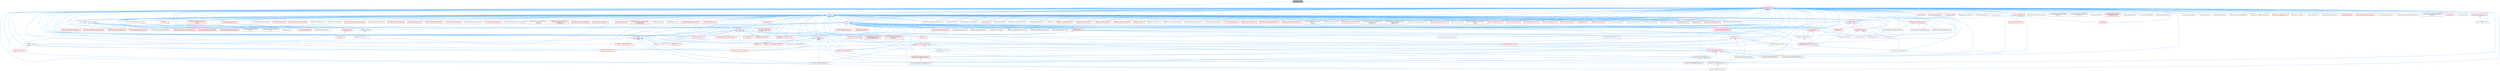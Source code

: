 digraph "IsTObjectPtr.h"
{
 // INTERACTIVE_SVG=YES
 // LATEX_PDF_SIZE
  bgcolor="transparent";
  edge [fontname=Helvetica,fontsize=10,labelfontname=Helvetica,labelfontsize=10];
  node [fontname=Helvetica,fontsize=10,shape=box,height=0.2,width=0.4];
  Node1 [id="Node000001",label="IsTObjectPtr.h",height=0.2,width=0.4,color="gray40", fillcolor="grey60", style="filled", fontcolor="black",tooltip=" "];
  Node1 -> Node2 [id="edge1_Node000001_Node000002",dir="back",color="steelblue1",style="solid",tooltip=" "];
  Node2 [id="Node000002",label="ObjectPtr.h",height=0.2,width=0.4,color="grey40", fillcolor="white", style="filled",URL="$d6/d75/ObjectPtr_8h.html",tooltip=" "];
  Node2 -> Node3 [id="edge2_Node000002_Node000003",dir="back",color="steelblue1",style="solid",tooltip=" "];
  Node3 [id="Node000003",label="AnimBank.h",height=0.2,width=0.4,color="red", fillcolor="#FFF0F0", style="filled",URL="$d6/dc9/AnimBank_8h.html",tooltip=" "];
  Node2 -> Node8 [id="edge3_Node000002_Node000008",dir="back",color="steelblue1",style="solid",tooltip=" "];
  Node8 [id="Node000008",label="AnimationStateMachineGraph.h",height=0.2,width=0.4,color="grey40", fillcolor="white", style="filled",URL="$d8/d25/AnimationStateMachineGraph_8h.html",tooltip=" "];
  Node2 -> Node9 [id="edge4_Node000002_Node000009",dir="back",color="steelblue1",style="solid",tooltip=" "];
  Node9 [id="Node000009",label="ArchiveScriptReferenceCollector.h",height=0.2,width=0.4,color="grey40", fillcolor="white", style="filled",URL="$dd/dc1/ArchiveScriptReferenceCollector_8h.html",tooltip=" "];
  Node2 -> Node10 [id="edge5_Node000002_Node000010",dir="back",color="steelblue1",style="solid",tooltip=" "];
  Node10 [id="Node000010",label="ArchiveUObjectFromStructured\lArchive.h",height=0.2,width=0.4,color="red", fillcolor="#FFF0F0", style="filled",URL="$d2/d52/ArchiveUObjectFromStructuredArchive_8h.html",tooltip=" "];
  Node2 -> Node15 [id="edge6_Node000002_Node000015",dir="back",color="steelblue1",style="solid",tooltip=" "];
  Node15 [id="Node000015",label="AssetImportTask.h",height=0.2,width=0.4,color="grey40", fillcolor="white", style="filled",URL="$d7/d65/AssetImportTask_8h.html",tooltip=" "];
  Node2 -> Node16 [id="edge7_Node000002_Node000016",dir="back",color="steelblue1",style="solid",tooltip=" "];
  Node16 [id="Node000016",label="AssetManagerTypes.h",height=0.2,width=0.4,color="red", fillcolor="#FFF0F0", style="filled",URL="$d6/d98/AssetManagerTypes_8h.html",tooltip=" "];
  Node2 -> Node20 [id="edge8_Node000002_Node000020",dir="back",color="steelblue1",style="solid",tooltip=" "];
  Node20 [id="Node000020",label="AutomatedAssetImportData.h",height=0.2,width=0.4,color="grey40", fillcolor="white", style="filled",URL="$dd/d4f/AutomatedAssetImportData_8h.html",tooltip=" "];
  Node2 -> Node21 [id="edge9_Node000002_Node000021",dir="back",color="steelblue1",style="solid",tooltip=" "];
  Node21 [id="Node000021",label="AxisAngleGizmo.h",height=0.2,width=0.4,color="grey40", fillcolor="white", style="filled",URL="$d1/d0b/AxisAngleGizmo_8h.html",tooltip=" "];
  Node2 -> Node22 [id="edge10_Node000002_Node000022",dir="back",color="steelblue1",style="solid",tooltip=" "];
  Node22 [id="Node000022",label="AxisPositionGizmo.h",height=0.2,width=0.4,color="grey40", fillcolor="white", style="filled",URL="$d1/d25/AxisPositionGizmo_8h.html",tooltip=" "];
  Node2 -> Node23 [id="edge11_Node000002_Node000023",dir="back",color="steelblue1",style="solid",tooltip=" "];
  Node23 [id="Node000023",label="AxisSources.h",height=0.2,width=0.4,color="red", fillcolor="#FFF0F0", style="filled",URL="$d6/dfa/AxisSources_8h.html",tooltip=" "];
  Node2 -> Node26 [id="edge12_Node000002_Node000026",dir="back",color="steelblue1",style="solid",tooltip=" "];
  Node26 [id="Node000026",label="BlendSpaceGraph.h",height=0.2,width=0.4,color="grey40", fillcolor="white", style="filled",URL="$d6/d7f/BlendSpaceGraph_8h.html",tooltip=" "];
  Node2 -> Node27 [id="edge13_Node000002_Node000027",dir="back",color="steelblue1",style="solid",tooltip=" "];
  Node27 [id="Node000027",label="BlueprintCompilerExtension.h",height=0.2,width=0.4,color="grey40", fillcolor="white", style="filled",URL="$d3/dc0/BlueprintCompilerExtension_8h.html",tooltip=" "];
  Node2 -> Node28 [id="edge14_Node000002_Node000028",dir="back",color="steelblue1",style="solid",tooltip=" "];
  Node28 [id="Node000028",label="BlueprintEventNodeSpawner.h",height=0.2,width=0.4,color="red", fillcolor="#FFF0F0", style="filled",URL="$d4/dd3/BlueprintEventNodeSpawner_8h.html",tooltip=" "];
  Node28 -> Node30 [id="edge15_Node000028_Node000030",dir="back",color="steelblue1",style="solid",tooltip=" "];
  Node30 [id="Node000030",label="BlueprintBoundEventNodeSpawner.h",height=0.2,width=0.4,color="grey40", fillcolor="white", style="filled",URL="$dc/d31/BlueprintBoundEventNodeSpawner_8h.html",tooltip=" "];
  Node2 -> Node31 [id="edge16_Node000002_Node000031",dir="back",color="steelblue1",style="solid",tooltip=" "];
  Node31 [id="Node000031",label="BlueprintFieldNodeSpawner.h",height=0.2,width=0.4,color="grey40", fillcolor="white", style="filled",URL="$da/d70/BlueprintFieldNodeSpawner_8h.html",tooltip=" "];
  Node31 -> Node32 [id="edge17_Node000031_Node000032",dir="back",color="steelblue1",style="solid",tooltip=" "];
  Node32 [id="Node000032",label="BlueprintDelegateNodeSpawner.h",height=0.2,width=0.4,color="grey40", fillcolor="white", style="filled",URL="$dc/d16/BlueprintDelegateNodeSpawner_8h.html",tooltip=" "];
  Node31 -> Node33 [id="edge18_Node000031_Node000033",dir="back",color="steelblue1",style="solid",tooltip=" "];
  Node33 [id="Node000033",label="BlueprintFunctionNodeSpawner.h",height=0.2,width=0.4,color="grey40", fillcolor="white", style="filled",URL="$d0/d59/BlueprintFunctionNodeSpawner_8h.html",tooltip=" "];
  Node33 -> Node34 [id="edge19_Node000033_Node000034",dir="back",color="steelblue1",style="solid",tooltip=" "];
  Node34 [id="Node000034",label="BlueprintTypePromotion.h",height=0.2,width=0.4,color="grey40", fillcolor="white", style="filled",URL="$d2/d23/BlueprintTypePromotion_8h.html",tooltip=" "];
  Node31 -> Node35 [id="edge20_Node000031_Node000035",dir="back",color="steelblue1",style="solid",tooltip=" "];
  Node35 [id="Node000035",label="BlueprintVariableNodeSpawner.h",height=0.2,width=0.4,color="grey40", fillcolor="white", style="filled",URL="$db/dba/BlueprintVariableNodeSpawner_8h.html",tooltip=" "];
  Node2 -> Node35 [id="edge21_Node000002_Node000035",dir="back",color="steelblue1",style="solid",tooltip=" "];
  Node2 -> Node36 [id="edge22_Node000002_Node000036",dir="back",color="steelblue1",style="solid",tooltip=" "];
  Node36 [id="Node000036",label="BuiltInComponentTypes.h",height=0.2,width=0.4,color="red", fillcolor="#FFF0F0", style="filled",URL="$dc/d94/BuiltInComponentTypes_8h.html",tooltip=" "];
  Node2 -> Node114 [id="edge23_Node000002_Node000114",dir="back",color="steelblue1",style="solid",tooltip=" "];
  Node114 [id="Node000114",label="Casts.h",height=0.2,width=0.4,color="red", fillcolor="#FFF0F0", style="filled",URL="$d4/d55/Casts_8h.html",tooltip=" "];
  Node114 -> Node130 [id="edge24_Node000114_Node000130",dir="back",color="steelblue1",style="solid",tooltip=" "];
  Node130 [id="Node000130",label="BlueprintNodeSpawner.h",height=0.2,width=0.4,color="red", fillcolor="#FFF0F0", style="filled",URL="$d1/de9/BlueprintNodeSpawner_8h.html",tooltip=" "];
  Node130 -> Node131 [id="edge25_Node000130_Node000131",dir="back",color="steelblue1",style="solid",tooltip=" "];
  Node131 [id="Node000131",label="BlueprintAssetNodeSpawner.h",height=0.2,width=0.4,color="grey40", fillcolor="white", style="filled",URL="$d2/d56/BlueprintAssetNodeSpawner_8h.html",tooltip=" "];
  Node130 -> Node132 [id="edge26_Node000130_Node000132",dir="back",color="steelblue1",style="solid",tooltip=" "];
  Node132 [id="Node000132",label="BlueprintBoundNodeSpawner.h",height=0.2,width=0.4,color="grey40", fillcolor="white", style="filled",URL="$d4/da4/BlueprintBoundNodeSpawner_8h.html",tooltip=" "];
  Node130 -> Node128 [id="edge27_Node000130_Node000128",dir="back",color="steelblue1",style="solid",tooltip=" "];
  Node128 [id="Node000128",label="BlueprintComponentNodeSpawner.h",height=0.2,width=0.4,color="grey40", fillcolor="white", style="filled",URL="$d2/d98/BlueprintComponentNodeSpawner_8h.html",tooltip=" "];
  Node130 -> Node28 [id="edge28_Node000130_Node000028",dir="back",color="steelblue1",style="solid",tooltip=" "];
  Node130 -> Node31 [id="edge29_Node000130_Node000031",dir="back",color="steelblue1",style="solid",tooltip=" "];
  Node130 -> Node33 [id="edge30_Node000130_Node000033",dir="back",color="steelblue1",style="solid",tooltip=" "];
  Node130 -> Node35 [id="edge31_Node000130_Node000035",dir="back",color="steelblue1",style="solid",tooltip=" "];
  Node114 -> Node467 [id="edge32_Node000114_Node000467",dir="back",color="steelblue1",style="solid",tooltip=" "];
  Node467 [id="Node000467",label="ContextObjectStore.h",height=0.2,width=0.4,color="grey40", fillcolor="white", style="filled",URL="$d4/d39/ContextObjectStore_8h.html",tooltip=" "];
  Node114 -> Node655 [id="edge33_Node000114_Node000655",dir="back",color="steelblue1",style="solid",tooltip=" "];
  Node655 [id="Node000655",label="EdGraphPin.h",height=0.2,width=0.4,color="red", fillcolor="#FFF0F0", style="filled",URL="$da/d52/EdGraphPin_8h.html",tooltip=" "];
  Node655 -> Node34 [id="edge34_Node000655_Node000034",dir="back",color="steelblue1",style="solid",tooltip=" "];
  Node655 -> Node35 [id="edge35_Node000655_Node000035",dir="back",color="steelblue1",style="solid",tooltip=" "];
  Node655 -> Node470 [id="edge36_Node000655_Node000470",dir="back",color="steelblue1",style="solid",tooltip=" "];
  Node470 [id="Node000470",label="EdGraphSchema_K2.h",height=0.2,width=0.4,color="red", fillcolor="#FFF0F0", style="filled",URL="$d0/dcf/EdGraphSchema__K2_8h.html",tooltip=" "];
  Node470 -> Node34 [id="edge37_Node000470_Node000034",dir="back",color="steelblue1",style="solid",tooltip=" "];
  Node470 -> Node406 [id="edge38_Node000470_Node000406",dir="back",color="steelblue1",style="solid",tooltip=" "];
  Node406 [id="Node000406",label="EdGraphSchema_K2_Actions.h",height=0.2,width=0.4,color="red", fillcolor="#FFF0F0", style="filled",URL="$d8/d9c/EdGraphSchema__K2__Actions_8h.html",tooltip=" "];
  Node655 -> Node406 [id="edge39_Node000655_Node000406",dir="back",color="steelblue1",style="solid",tooltip=" "];
  Node655 -> Node278 [id="edge40_Node000655_Node000278",dir="back",color="steelblue1",style="solid",tooltip=" "];
  Node278 [id="Node000278",label="K2Node_DoOnceMultiInput.h",height=0.2,width=0.4,color="red", fillcolor="#FFF0F0", style="filled",URL="$d8/db3/K2Node__DoOnceMultiInput_8h.html",tooltip=" "];
  Node655 -> Node315 [id="edge41_Node000655_Node000315",dir="back",color="steelblue1",style="solid",tooltip=" "];
  Node315 [id="Node000315",label="K2Node_MacroInstance.h",height=0.2,width=0.4,color="red", fillcolor="#FFF0F0", style="filled",URL="$d1/d45/K2Node__MacroInstance_8h.html",tooltip=" "];
  Node655 -> Node348 [id="edge42_Node000655_Node000348",dir="back",color="steelblue1",style="solid",tooltip=" "];
  Node348 [id="Node000348",label="K2Node_Select.h",height=0.2,width=0.4,color="red", fillcolor="#FFF0F0", style="filled",URL="$d2/de5/K2Node__Select_8h.html",tooltip=" "];
  Node655 -> Node357 [id="edge43_Node000655_Node000357",dir="back",color="steelblue1",style="solid",tooltip=" "];
  Node357 [id="Node000357",label="K2Node_SwitchEnum.h",height=0.2,width=0.4,color="grey40", fillcolor="white", style="filled",URL="$d1/df5/K2Node__SwitchEnum_8h.html",tooltip=" "];
  Node655 -> Node312 [id="edge44_Node000655_Node000312",dir="back",color="steelblue1",style="solid",tooltip=" "];
  Node312 [id="Node000312",label="K2Node_Tunnel.h",height=0.2,width=0.4,color="grey40", fillcolor="white", style="filled",URL="$d2/d04/K2Node__Tunnel_8h.html",tooltip=" "];
  Node312 -> Node313 [id="edge45_Node000312_Node000313",dir="back",color="steelblue1",style="solid",tooltip=" "];
  Node313 [id="Node000313",label="K2Node_Composite.h",height=0.2,width=0.4,color="red", fillcolor="#FFF0F0", style="filled",URL="$d9/d9a/K2Node__Composite_8h.html",tooltip=" "];
  Node312 -> Node315 [id="edge46_Node000312_Node000315",dir="back",color="steelblue1",style="solid",tooltip=" "];
  Node114 -> Node406 [id="edge47_Node000114_Node000406",dir="back",color="steelblue1",style="solid",tooltip=" "];
  Node114 -> Node2548 [id="edge48_Node000114_Node002548",dir="back",color="steelblue1",style="solid",tooltip=" "];
  Node2548 [id="Node002548",label="MovieScene.h",height=0.2,width=0.4,color="red", fillcolor="#FFF0F0", style="filled",URL="$df/da9/MovieScene_8h.html",tooltip=" "];
  Node114 -> Node3402 [id="edge49_Node000114_Node003402",dir="back",color="steelblue1",style="solid",tooltip=" "];
  Node3402 [id="Node003402",label="MovieSceneEntitySystemGraphs.h",height=0.2,width=0.4,color="red", fillcolor="#FFF0F0", style="filled",URL="$dd/ded/MovieSceneEntitySystemGraphs_8h.html",tooltip=" "];
  Node114 -> Node3405 [id="edge50_Node000114_Node003405",dir="back",color="steelblue1",style="solid",tooltip=" "];
  Node3405 [id="Node003405",label="RigVMUserWorkflow.h",height=0.2,width=0.4,color="red", fillcolor="#FFF0F0", style="filled",URL="$dd/dd0/RigVMUserWorkflow_8h.html",tooltip=" "];
  Node114 -> Node2146 [id="edge51_Node000114_Node002146",dir="back",color="steelblue1",style="solid",tooltip=" "];
  Node2146 [id="Node002146",label="Selection.h",height=0.2,width=0.4,color="red", fillcolor="#FFF0F0", style="filled",URL="$d9/d60/Editor_2UnrealEd_2Public_2Selection_8h.html",tooltip=" "];
  Node114 -> Node2140 [id="edge52_Node000114_Node002140",dir="back",color="steelblue1",style="solid",tooltip=" "];
  Node2140 [id="Node002140",label="TransformSources.h",height=0.2,width=0.4,color="red", fillcolor="#FFF0F0", style="filled",URL="$d3/ddb/TransformSources_8h.html",tooltip=" "];
  Node114 -> Node2372 [id="edge53_Node000114_Node002372",dir="back",color="steelblue1",style="solid",tooltip=" "];
  Node2372 [id="Node002372",label="UnrealType.h",height=0.2,width=0.4,color="red", fillcolor="#FFF0F0", style="filled",URL="$d6/d2f/UnrealType_8h.html",tooltip=" "];
  Node2372 -> Node126 [id="edge54_Node002372_Node000126",dir="back",color="steelblue1",style="solid",tooltip=" "];
  Node126 [id="Node000126",label="BlueprintActionFilter.h",height=0.2,width=0.4,color="red", fillcolor="#FFF0F0", style="filled",URL="$d5/d2a/BlueprintActionFilter_8h.html",tooltip=" "];
  Node126 -> Node128 [id="edge55_Node000126_Node000128",dir="back",color="steelblue1",style="solid",tooltip=" "];
  Node126 -> Node33 [id="edge56_Node000126_Node000033",dir="back",color="steelblue1",style="solid",tooltip=" "];
  Node126 -> Node130 [id="edge57_Node000126_Node000130",dir="back",color="steelblue1",style="solid",tooltip=" "];
  Node126 -> Node35 [id="edge58_Node000126_Node000035",dir="back",color="steelblue1",style="solid",tooltip=" "];
  Node126 -> Node252 [id="edge59_Node000126_Node000252",dir="back",color="steelblue1",style="solid",tooltip=" "];
  Node252 [id="Node000252",label="K2Node_AnimGetter.h",height=0.2,width=0.4,color="grey40", fillcolor="white", style="filled",URL="$dc/d9a/K2Node__AnimGetter_8h.html",tooltip=" "];
  Node126 -> Node315 [id="edge60_Node000126_Node000315",dir="back",color="steelblue1",style="solid",tooltip=" "];
  Node126 -> Node355 [id="edge61_Node000126_Node000355",dir="back",color="steelblue1",style="solid",tooltip=" "];
  Node355 [id="Node000355",label="K2Node_StructOperation.h",height=0.2,width=0.4,color="red", fillcolor="#FFF0F0", style="filled",URL="$d1/d1c/K2Node__StructOperation_8h.html",tooltip=" "];
  Node2372 -> Node30 [id="edge62_Node002372_Node000030",dir="back",color="steelblue1",style="solid",tooltip=" "];
  Node2372 -> Node32 [id="edge63_Node002372_Node000032",dir="back",color="steelblue1",style="solid",tooltip=" "];
  Node2372 -> Node35 [id="edge64_Node002372_Node000035",dir="back",color="steelblue1",style="solid",tooltip=" "];
  Node2372 -> Node406 [id="edge65_Node002372_Node000406",dir="back",color="steelblue1",style="solid",tooltip=" "];
  Node2372 -> Node300 [id="edge66_Node002372_Node000300",dir="back",color="steelblue1",style="solid",tooltip=" "];
  Node300 [id="Node000300",label="K2Node_ComponentBoundEvent.h",height=0.2,width=0.4,color="red", fillcolor="#FFF0F0", style="filled",URL="$d7/d15/K2Node__ComponentBoundEvent_8h.html",tooltip=" "];
  Node2372 -> Node301 [id="edge67_Node002372_Node000301",dir="back",color="steelblue1",style="solid",tooltip=" "];
  Node301 [id="Node000301",label="K2Node_GeneratedBoundEvent.h",height=0.2,width=0.4,color="grey40", fillcolor="white", style="filled",URL="$d4/dc1/K2Node__GeneratedBoundEvent_8h.html",tooltip=" "];
  Node2372 -> Node355 [id="edge68_Node002372_Node000355",dir="back",color="steelblue1",style="solid",tooltip=" "];
  Node2372 -> Node503 [id="edge69_Node002372_Node000503",dir="back",color="steelblue1",style="solid",tooltip=" "];
  Node503 [id="Node000503",label="RigVM.h",height=0.2,width=0.4,color="red", fillcolor="#FFF0F0", style="filled",URL="$d0/d5e/RigVM_8h.html",tooltip=" "];
  Node2 -> Node1116 [id="edge70_Node000002_Node001116",dir="back",color="steelblue1",style="solid",tooltip=" "];
  Node1116 [id="Node001116",label="ChaosDeformableCollisions\lActor.h",height=0.2,width=0.4,color="grey40", fillcolor="white", style="filled",URL="$d2/dce/ChaosDeformableCollisionsActor_8h.html",tooltip=" "];
  Node2 -> Node1204 [id="edge71_Node000002_Node001204",dir="back",color="steelblue1",style="solid",tooltip=" "];
  Node1204 [id="Node001204",label="ChaosDeformableConstraints\lActor.h",height=0.2,width=0.4,color="grey40", fillcolor="white", style="filled",URL="$d0/dd2/ChaosDeformableConstraintsActor_8h.html",tooltip=" "];
  Node2 -> Node1205 [id="edge72_Node000002_Node001205",dir="back",color="steelblue1",style="solid",tooltip=" "];
  Node1205 [id="Node001205",label="ChaosDeformableSolverActor.h",height=0.2,width=0.4,color="grey40", fillcolor="white", style="filled",URL="$d2/de9/ChaosDeformableSolverActor_8h.html",tooltip=" "];
  Node1205 -> Node1116 [id="edge73_Node001205_Node001116",dir="back",color="steelblue1",style="solid",tooltip=" "];
  Node1205 -> Node1204 [id="edge74_Node001205_Node001204",dir="back",color="steelblue1",style="solid",tooltip=" "];
  Node1205 -> Node1206 [id="edge75_Node001205_Node001206",dir="back",color="steelblue1",style="solid",tooltip=" "];
  Node1206 [id="Node001206",label="FleshActor.h",height=0.2,width=0.4,color="grey40", fillcolor="white", style="filled",URL="$d1/d7e/FleshActor_8h.html",tooltip=" "];
  Node2 -> Node3602 [id="edge76_Node000002_Node003602",dir="back",color="steelblue1",style="solid",tooltip=" "];
  Node3602 [id="Node003602",label="Class.h",height=0.2,width=0.4,color="red", fillcolor="#FFF0F0", style="filled",URL="$d4/d05/Class_8h.html",tooltip=" "];
  Node3602 -> Node3507 [id="edge77_Node003602_Node003507",dir="back",color="steelblue1",style="solid",tooltip=" "];
  Node3507 [id="Node003507",label="AssetData.h",height=0.2,width=0.4,color="red", fillcolor="#FFF0F0", style="filled",URL="$d9/d19/AssetData_8h.html",tooltip=" "];
  Node3507 -> Node2722 [id="edge78_Node003507_Node002722",dir="back",color="steelblue1",style="solid",tooltip=" "];
  Node2722 [id="Node002722",label="AudioWidgetSubsystem.h",height=0.2,width=0.4,color="grey40", fillcolor="white", style="filled",URL="$de/d1b/AudioWidgetSubsystem_8h.html",tooltip=" "];
  Node2722 -> Node648 [id="edge79_Node002722_Node000648",dir="back",color="steelblue1",style="solid",tooltip=" "];
  Node648 [id="Node000648",label="SoundSubmixGraphNode.h",height=0.2,width=0.4,color="grey40", fillcolor="white", style="filled",URL="$d5/d09/SoundSubmixGraphNode_8h.html",tooltip=" "];
  Node3507 -> Node131 [id="edge80_Node003507_Node000131",dir="back",color="steelblue1",style="solid",tooltip=" "];
  Node3507 -> Node470 [id="edge81_Node003507_Node000470",dir="back",color="steelblue1",style="solid",tooltip=" "];
  Node3602 -> Node16 [id="edge82_Node003602_Node000016",dir="back",color="steelblue1",style="solid",tooltip=" "];
  Node3602 -> Node3606 [id="edge83_Node003602_Node003606",dir="back",color="steelblue1",style="solid",tooltip=" "];
  Node3606 [id="Node003606",label="AudioPanelWidgetInterface.h",height=0.2,width=0.4,color="red", fillcolor="#FFF0F0", style="filled",URL="$da/d52/AudioPanelWidgetInterface_8h.html",tooltip=" "];
  Node3602 -> Node2722 [id="edge84_Node003602_Node002722",dir="back",color="steelblue1",style="solid",tooltip=" "];
  Node3602 -> Node126 [id="edge85_Node003602_Node000126",dir="back",color="steelblue1",style="solid",tooltip=" "];
  Node3602 -> Node131 [id="edge86_Node003602_Node000131",dir="back",color="steelblue1",style="solid",tooltip=" "];
  Node3602 -> Node398 [id="edge87_Node003602_Node000398",dir="back",color="steelblue1",style="solid",tooltip=" "];
  Node398 [id="Node000398",label="BlueprintEditorSettings.h",height=0.2,width=0.4,color="red", fillcolor="#FFF0F0", style="filled",URL="$d4/dbc/BlueprintEditorSettings_8h.html",tooltip=" "];
  Node398 -> Node34 [id="edge88_Node000398_Node000034",dir="back",color="steelblue1",style="solid",tooltip=" "];
  Node3602 -> Node28 [id="edge89_Node003602_Node000028",dir="back",color="steelblue1",style="solid",tooltip=" "];
  Node3602 -> Node31 [id="edge90_Node003602_Node000031",dir="back",color="steelblue1",style="solid",tooltip=" "];
  Node3602 -> Node33 [id="edge91_Node003602_Node000033",dir="back",color="steelblue1",style="solid",tooltip=" "];
  Node3602 -> Node114 [id="edge92_Node003602_Node000114",dir="back",color="steelblue1",style="solid",tooltip=" "];
  Node3602 -> Node655 [id="edge93_Node003602_Node000655",dir="back",color="steelblue1",style="solid",tooltip=" "];
  Node3602 -> Node470 [id="edge94_Node003602_Node000470",dir="back",color="steelblue1",style="solid",tooltip=" "];
  Node3602 -> Node406 [id="edge95_Node003602_Node000406",dir="back",color="steelblue1",style="solid",tooltip=" "];
  Node3602 -> Node4558 [id="edge96_Node003602_Node004558",dir="back",color="steelblue1",style="solid",tooltip=" "];
  Node4558 [id="Node004558",label="InteractiveTool.h",height=0.2,width=0.4,color="red", fillcolor="#FFF0F0", style="filled",URL="$d5/d55/InteractiveTool_8h.html",tooltip=" "];
  Node4558 -> Node4510 [id="edge97_Node004558_Node004510",dir="back",color="steelblue1",style="solid",tooltip=" "];
  Node4510 [id="Node004510",label="ClickDragTool.h",height=0.2,width=0.4,color="grey40", fillcolor="white", style="filled",URL="$da/d12/ClickDragTool_8h.html",tooltip=" "];
  Node4558 -> Node921 [id="edge98_Node004558_Node000921",dir="back",color="steelblue1",style="solid",tooltip=" "];
  Node921 [id="Node000921",label="EdModeInteractiveToolsContext.h",height=0.2,width=0.4,color="red", fillcolor="#FFF0F0", style="filled",URL="$d7/da4/EdModeInteractiveToolsContext_8h.html",tooltip=" "];
  Node4558 -> Node3565 [id="edge99_Node004558_Node003565",dir="back",color="steelblue1",style="solid",tooltip=" "];
  Node3565 [id="Node003565",label="InteractiveToolsContext.h",height=0.2,width=0.4,color="grey40", fillcolor="white", style="filled",URL="$d2/dfe/InteractiveToolsContext_8h.html",tooltip=" "];
  Node3565 -> Node921 [id="edge100_Node003565_Node000921",dir="back",color="steelblue1",style="solid",tooltip=" "];
  Node3602 -> Node247 [id="edge101_Node003602_Node000247",dir="back",color="steelblue1",style="solid",tooltip=" "];
  Node247 [id="Node000247",label="K2Node_BitmaskLiteral.h",height=0.2,width=0.4,color="grey40", fillcolor="white", style="filled",URL="$dc/de6/K2Node__BitmaskLiteral_8h.html",tooltip=" "];
  Node3602 -> Node267 [id="edge102_Node003602_Node000267",dir="back",color="steelblue1",style="solid",tooltip=" "];
  Node267 [id="Node000267",label="K2Node_CastByteToEnum.h",height=0.2,width=0.4,color="grey40", fillcolor="white", style="filled",URL="$d7/dcf/K2Node__CastByteToEnum_8h.html",tooltip=" "];
  Node3602 -> Node318 [id="edge103_Node003602_Node000318",dir="back",color="steelblue1",style="solid",tooltip=" "];
  Node318 [id="Node000318",label="K2Node_EnumLiteral.h",height=0.2,width=0.4,color="grey40", fillcolor="white", style="filled",URL="$d3/d1c/K2Node__EnumLiteral_8h.html",tooltip=" "];
  Node3602 -> Node321 [id="edge104_Node003602_Node000321",dir="back",color="steelblue1",style="solid",tooltip=" "];
  Node321 [id="Node000321",label="K2Node_ForEachElementInEnum.h",height=0.2,width=0.4,color="grey40", fillcolor="white", style="filled",URL="$d2/d15/K2Node__ForEachElementInEnum_8h.html",tooltip=" "];
  Node3602 -> Node329 [id="edge105_Node003602_Node000329",dir="back",color="steelblue1",style="solid",tooltip=" "];
  Node329 [id="Node000329",label="K2Node_GetNumEnumEntries.h",height=0.2,width=0.4,color="grey40", fillcolor="white", style="filled",URL="$d6/d60/K2Node__GetNumEnumEntries_8h.html",tooltip=" "];
  Node3602 -> Node348 [id="edge106_Node003602_Node000348",dir="back",color="steelblue1",style="solid",tooltip=" "];
  Node3602 -> Node355 [id="edge107_Node003602_Node000355",dir="back",color="steelblue1",style="solid",tooltip=" "];
  Node3602 -> Node357 [id="edge108_Node003602_Node000357",dir="back",color="steelblue1",style="solid",tooltip=" "];
  Node3602 -> Node3103 [id="edge109_Node003602_Node003103",dir="back",color="steelblue1",style="solid",tooltip=" "];
  Node3103 [id="Node003103",label="MovieSceneByteChannel.h",height=0.2,width=0.4,color="red", fillcolor="#FFF0F0", style="filled",URL="$d2/dda/MovieSceneByteChannel_8h.html",tooltip=" "];
  Node3602 -> Node4640 [id="edge110_Node003602_Node004640",dir="back",color="steelblue1",style="solid",tooltip=" "];
  Node4640 [id="Node004640",label="MovieSceneEasingCurves.h",height=0.2,width=0.4,color="grey40", fillcolor="white", style="filled",URL="$d3/db8/MovieSceneEasingCurves_8h.html",tooltip=" "];
  Node3602 -> Node3402 [id="edge111_Node003602_Node003402",dir="back",color="steelblue1",style="solid",tooltip=" "];
  Node3602 -> Node1986 [id="edge112_Node003602_Node001986",dir="back",color="steelblue1",style="solid",tooltip=" "];
  Node1986 [id="Node001986",label="MovieSceneTrackInstance.h",height=0.2,width=0.4,color="red", fillcolor="#FFF0F0", style="filled",URL="$d4/d28/MovieSceneTrackInstance_8h.html",tooltip=" "];
  Node3602 -> Node503 [id="edge113_Node003602_Node000503",dir="back",color="steelblue1",style="solid",tooltip=" "];
  Node3602 -> Node1776 [id="edge114_Node003602_Node001776",dir="back",color="steelblue1",style="solid",tooltip=" "];
  Node1776 [id="Node001776",label="RigVMTemplate.h",height=0.2,width=0.4,color="red", fillcolor="#FFF0F0", style="filled",URL="$d8/dbc/RigVMTemplate_8h.html",tooltip=" "];
  Node1776 -> Node1777 [id="edge115_Node001776_Node001777",dir="back",color="steelblue1",style="solid",tooltip=" "];
  Node1777 [id="Node001777",label="ParamType.h",height=0.2,width=0.4,color="red", fillcolor="#FFF0F0", style="filled",URL="$d5/daf/ParamType_8h.html",tooltip=" "];
  Node3602 -> Node3405 [id="edge116_Node003602_Node003405",dir="back",color="steelblue1",style="solid",tooltip=" "];
  Node3602 -> Node2146 [id="edge117_Node003602_Node002146",dir="back",color="steelblue1",style="solid",tooltip=" "];
  Node3602 -> Node4746 [id="edge118_Node003602_Node004746",dir="back",color="steelblue1",style="solid",tooltip=" "];
  Node4746 [id="Node004746",label="SoftObjectPath.h",height=0.2,width=0.4,color="red", fillcolor="#FFF0F0", style="filled",URL="$d3/dc8/SoftObjectPath_8h.html",tooltip=" "];
  Node4746 -> Node10 [id="edge119_Node004746_Node000010",dir="back",color="steelblue1",style="solid",tooltip=" "];
  Node4746 -> Node3507 [id="edge120_Node004746_Node003507",dir="back",color="steelblue1",style="solid",tooltip=" "];
  Node4746 -> Node398 [id="edge121_Node004746_Node000398",dir="back",color="steelblue1",style="solid",tooltip=" "];
  Node4746 -> Node4751 [id="edge122_Node004746_Node004751",dir="back",color="steelblue1",style="solid",tooltip=" "];
  Node4751 [id="Node004751",label="BlueprintNamespaceRegistry.h",height=0.2,width=0.4,color="grey40", fillcolor="white", style="filled",URL="$dc/dc7/BlueprintNamespaceRegistry_8h.html",tooltip=" "];
  Node4746 -> Node4753 [id="edge123_Node004746_Node004753",dir="back",color="steelblue1",style="solid",tooltip=" "];
  Node4753 [id="Node004753",label="CaptureCardMediaSource.h",height=0.2,width=0.4,color="grey40", fillcolor="white", style="filled",URL="$d7/d73/CaptureCardMediaSource_8h.html",tooltip=" "];
  Node4746 -> Node470 [id="edge124_Node004746_Node000470",dir="back",color="steelblue1",style="solid",tooltip=" "];
  Node4746 -> Node2548 [id="edge125_Node004746_Node002548",dir="back",color="steelblue1",style="solid",tooltip=" "];
  Node4746 -> Node3583 [id="edge126_Node004746_Node003583",dir="back",color="steelblue1",style="solid",tooltip=" "];
  Node3583 [id="Node003583",label="TestUndeclaredScriptStruct\lObjectReferences.h",height=0.2,width=0.4,color="red", fillcolor="#FFF0F0", style="filled",URL="$d0/d40/TestUndeclaredScriptStructObjectReferences_8h.html",tooltip=" "];
  Node3602 -> Node2372 [id="edge127_Node003602_Node002372",dir="back",color="steelblue1",style="solid",tooltip=" "];
  Node3602 -> Node5039 [id="edge128_Node003602_Node005039",dir="back",color="steelblue1",style="solid",tooltip=" "];
  Node5039 [id="Node005039",label="VVMNativeType.h",height=0.2,width=0.4,color="grey40", fillcolor="white", style="filled",URL="$d0/d6a/VVMNativeType_8h.html",tooltip=" "];
  Node5039 -> Node5026 [id="edge129_Node005039_Node005026",dir="back",color="steelblue1",style="solid",tooltip=" "];
  Node5026 [id="Node005026",label="VVMNativeConverter.h",height=0.2,width=0.4,color="grey40", fillcolor="white", style="filled",URL="$d6/d1f/VVMNativeConverter_8h.html",tooltip=" "];
  Node2 -> Node5049 [id="edge130_Node000002_Node005049",dir="back",color="steelblue1",style="solid",tooltip=" "];
  Node5049 [id="Node005049",label="ContentBundleBase.h",height=0.2,width=0.4,color="red", fillcolor="#FFF0F0", style="filled",URL="$d7/da5/ContentBundleBase_8h.html",tooltip=" "];
  Node2 -> Node467 [id="edge131_Node000002_Node000467",dir="back",color="steelblue1",style="solid",tooltip=" "];
  Node2 -> Node4240 [id="edge132_Node000002_Node004240",dir="back",color="steelblue1",style="solid",tooltip=" "];
  Node4240 [id="Node004240",label="DataflowSimulationGenerator.h",height=0.2,width=0.4,color="red", fillcolor="#FFF0F0", style="filled",URL="$d5/d4d/DataflowSimulationGenerator_8h.html",tooltip=" "];
  Node2 -> Node5052 [id="edge133_Node000002_Node005052",dir="back",color="steelblue1",style="solid",tooltip=" "];
  Node5052 [id="Node005052",label="DataflowToolRegistry.h",height=0.2,width=0.4,color="grey40", fillcolor="white", style="filled",URL="$d2/d3a/DataflowToolRegistry_8h.html",tooltip=" "];
  Node2 -> Node4904 [id="edge134_Node000002_Node004904",dir="back",color="steelblue1",style="solid",tooltip=" "];
  Node4904 [id="Node004904",label="DialogueWaveFactory.h",height=0.2,width=0.4,color="grey40", fillcolor="white", style="filled",URL="$d9/d5e/DialogueWaveFactory_8h.html",tooltip=" "];
  Node2 -> Node5053 [id="edge135_Node000002_Node005053",dir="back",color="steelblue1",style="solid",tooltip=" "];
  Node5053 [id="Node005053",label="DiffCookCommandlet.h",height=0.2,width=0.4,color="grey40", fillcolor="white", style="filled",URL="$d9/d77/DiffCookCommandlet_8h.html",tooltip=" "];
  Node2 -> Node5054 [id="edge136_Node000002_Node005054",dir="back",color="steelblue1",style="solid",tooltip=" "];
  Node5054 [id="Node005054",label="DisplayClusterLabelConfiguration.h",height=0.2,width=0.4,color="red", fillcolor="#FFF0F0", style="filled",URL="$d5/d0c/DisplayClusterLabelConfiguration_8h.html",tooltip=" "];
  Node2 -> Node655 [id="edge137_Node000002_Node000655",dir="back",color="steelblue1",style="solid",tooltip=" "];
  Node2 -> Node470 [id="edge138_Node000002_Node000470",dir="back",color="steelblue1",style="solid",tooltip=" "];
  Node2 -> Node406 [id="edge139_Node000002_Node000406",dir="back",color="steelblue1",style="solid",tooltip=" "];
  Node2 -> Node921 [id="edge140_Node000002_Node000921",dir="back",color="steelblue1",style="solid",tooltip=" "];
  Node2 -> Node4303 [id="edge141_Node000002_Node004303",dir="back",color="steelblue1",style="solid",tooltip=" "];
  Node4303 [id="Node004303",label="EngineReplicationBridge.h",height=0.2,width=0.4,color="grey40", fillcolor="white", style="filled",URL="$d5/dd1/EngineReplicationBridge_8h.html",tooltip=" "];
  Node2 -> Node1206 [id="edge142_Node000002_Node001206",dir="back",color="steelblue1",style="solid",tooltip=" "];
  Node2 -> Node5055 [id="edge143_Node000002_Node005055",dir="back",color="steelblue1",style="solid",tooltip=" "];
  Node5055 [id="Node005055",label="GCObject.h",height=0.2,width=0.4,color="red", fillcolor="#FFF0F0", style="filled",URL="$db/d9c/GCObject_8h.html",tooltip=" "];
  Node5055 -> Node1683 [id="edge144_Node005055_Node001683",dir="back",color="steelblue1",style="solid",tooltip=" "];
  Node1683 [id="Node001683",label="LevelInstanceActorDesc.h",height=0.2,width=0.4,color="grey40", fillcolor="white", style="filled",URL="$d0/d98/LevelInstanceActorDesc_8h.html",tooltip=" "];
  Node5055 -> Node5224 [id="edge145_Node005055_Node005224",dir="back",color="steelblue1",style="solid",tooltip=" "];
  Node5224 [id="Node005224",label="TransactionManager.h",height=0.2,width=0.4,color="red", fillcolor="#FFF0F0", style="filled",URL="$d0/dbd/TransactionManager_8h.html",tooltip=" "];
  Node2 -> Node5226 [id="edge146_Node000002_Node005226",dir="back",color="steelblue1",style="solid",tooltip=" "];
  Node5226 [id="Node005226",label="GarbageCollectionSchema.h",height=0.2,width=0.4,color="red", fillcolor="#FFF0F0", style="filled",URL="$df/df0/GarbageCollectionSchema_8h.html",tooltip=" "];
  Node2 -> Node5227 [id="edge147_Node000002_Node005227",dir="back",color="steelblue1",style="solid",tooltip=" "];
  Node5227 [id="Node005227",label="GroupTopologySelector.h",height=0.2,width=0.4,color="red", fillcolor="#FFF0F0", style="filled",URL="$dc/dfe/GroupTopologySelector_8h.html",tooltip=" "];
  Node2 -> Node5229 [id="edge148_Node000002_Node005229",dir="back",color="steelblue1",style="solid",tooltip=" "];
  Node5229 [id="Node005229",label="HModel.h",height=0.2,width=0.4,color="grey40", fillcolor="white", style="filled",URL="$d3/d2a/HModel_8h.html",tooltip=" "];
  Node2 -> Node5230 [id="edge149_Node000002_Node005230",dir="back",color="steelblue1",style="solid",tooltip=" "];
  Node5230 [id="Node005230",label="IBlendProfilePickerExtender.h",height=0.2,width=0.4,color="red", fillcolor="#FFF0F0", style="filled",URL="$df/d55/IBlendProfilePickerExtender_8h.html",tooltip=" "];
  Node2 -> Node4540 [id="edge150_Node000002_Node004540",dir="back",color="steelblue1",style="solid",tooltip=" "];
  Node4540 [id="Node004540",label="InputBehaviorSet.h",height=0.2,width=0.4,color="red", fillcolor="#FFF0F0", style="filled",URL="$da/d29/InputBehaviorSet_8h.html",tooltip=" "];
  Node4540 -> Node4541 [id="edge151_Node004540_Node004541",dir="back",color="steelblue1",style="solid",tooltip=" "];
  Node4541 [id="Node004541",label="InputRouter.h",height=0.2,width=0.4,color="red", fillcolor="#FFF0F0", style="filled",URL="$d8/d82/InputRouter_8h.html",tooltip=" "];
  Node4540 -> Node4553 [id="edge152_Node004540_Node004553",dir="back",color="steelblue1",style="solid",tooltip=" "];
  Node4553 [id="Node004553",label="InteractiveGizmo.h",height=0.2,width=0.4,color="red", fillcolor="#FFF0F0", style="filled",URL="$d7/dd0/InteractiveGizmo_8h.html",tooltip=" "];
  Node4553 -> Node21 [id="edge153_Node004553_Node000021",dir="back",color="steelblue1",style="solid",tooltip=" "];
  Node4553 -> Node22 [id="edge154_Node004553_Node000022",dir="back",color="steelblue1",style="solid",tooltip=" "];
  Node4553 -> Node25 [id="edge155_Node004553_Node000025",dir="back",color="steelblue1",style="solid",tooltip=" "];
  Node25 [id="Node000025",label="PlanePositionGizmo.h",height=0.2,width=0.4,color="grey40", fillcolor="white", style="filled",URL="$d0/df0/PlanePositionGizmo_8h.html",tooltip=" "];
  Node4540 -> Node4558 [id="edge156_Node004540_Node004558",dir="back",color="steelblue1",style="solid",tooltip=" "];
  Node2 -> Node4541 [id="edge157_Node000002_Node004541",dir="back",color="steelblue1",style="solid",tooltip=" "];
  Node2 -> Node4553 [id="edge158_Node000002_Node004553",dir="back",color="steelblue1",style="solid",tooltip=" "];
  Node2 -> Node4558 [id="edge159_Node000002_Node004558",dir="back",color="steelblue1",style="solid",tooltip=" "];
  Node2 -> Node3565 [id="edge160_Node000002_Node003565",dir="back",color="steelblue1",style="solid",tooltip=" "];
  Node2 -> Node299 [id="edge161_Node000002_Node000299",dir="back",color="steelblue1",style="solid",tooltip=" "];
  Node299 [id="Node000299",label="K2Node_ActorBoundEvent.h",height=0.2,width=0.4,color="red", fillcolor="#FFF0F0", style="filled",URL="$d8/db3/K2Node__ActorBoundEvent_8h.html",tooltip=" "];
  Node2 -> Node251 [id="edge162_Node000002_Node000251",dir="back",color="steelblue1",style="solid",tooltip=" "];
  Node251 [id="Node000251",label="K2Node_AddComponent.h",height=0.2,width=0.4,color="red", fillcolor="#FFF0F0", style="filled",URL="$d9/dc9/K2Node__AddComponent_8h.html",tooltip=" "];
  Node2 -> Node252 [id="edge163_Node000002_Node000252",dir="back",color="steelblue1",style="solid",tooltip=" "];
  Node2 -> Node238 [id="edge164_Node000002_Node000238",dir="back",color="steelblue1",style="solid",tooltip=" "];
  Node238 [id="Node000238",label="K2Node_BaseAsyncTask.h",height=0.2,width=0.4,color="red", fillcolor="#FFF0F0", style="filled",URL="$d5/db7/K2Node__BaseAsyncTask_8h.html",tooltip=" "];
  Node2 -> Node247 [id="edge165_Node000002_Node000247",dir="back",color="steelblue1",style="solid",tooltip=" "];
  Node2 -> Node267 [id="edge166_Node000002_Node000267",dir="back",color="steelblue1",style="solid",tooltip=" "];
  Node2 -> Node300 [id="edge167_Node000002_Node000300",dir="back",color="steelblue1",style="solid",tooltip=" "];
  Node2 -> Node313 [id="edge168_Node000002_Node000313",dir="back",color="steelblue1",style="solid",tooltip=" "];
  Node2 -> Node278 [id="edge169_Node000002_Node000278",dir="back",color="steelblue1",style="solid",tooltip=" "];
  Node2 -> Node318 [id="edge170_Node000002_Node000318",dir="back",color="steelblue1",style="solid",tooltip=" "];
  Node2 -> Node321 [id="edge171_Node000002_Node000321",dir="back",color="steelblue1",style="solid",tooltip=" "];
  Node2 -> Node301 [id="edge172_Node000002_Node000301",dir="back",color="steelblue1",style="solid",tooltip=" "];
  Node2 -> Node325 [id="edge173_Node000002_Node000325",dir="back",color="steelblue1",style="solid",tooltip=" "];
  Node325 [id="Node000325",label="K2Node_GetClassDefaults.h",height=0.2,width=0.4,color="red", fillcolor="#FFF0F0", style="filled",URL="$d8/d5e/K2Node__GetClassDefaults_8h.html",tooltip=" "];
  Node2 -> Node329 [id="edge174_Node000002_Node000329",dir="back",color="steelblue1",style="solid",tooltip=" "];
  Node2 -> Node337 [id="edge175_Node000002_Node000337",dir="back",color="steelblue1",style="solid",tooltip=" "];
  Node337 [id="Node000337",label="K2Node_Literal.h",height=0.2,width=0.4,color="red", fillcolor="#FFF0F0", style="filled",URL="$da/d6c/K2Node__Literal_8h.html",tooltip=" "];
  Node2 -> Node315 [id="edge176_Node000002_Node000315",dir="back",color="steelblue1",style="solid",tooltip=" "];
  Node2 -> Node320 [id="edge177_Node000002_Node000320",dir="back",color="steelblue1",style="solid",tooltip=" "];
  Node320 [id="Node000320",label="K2Node_MultiGate.h",height=0.2,width=0.4,color="grey40", fillcolor="white", style="filled",URL="$d6/da1/K2Node__MultiGate_8h.html",tooltip=" "];
  Node2 -> Node348 [id="edge178_Node000002_Node000348",dir="back",color="steelblue1",style="solid",tooltip=" "];
  Node2 -> Node355 [id="edge179_Node000002_Node000355",dir="back",color="steelblue1",style="solid",tooltip=" "];
  Node2 -> Node357 [id="edge180_Node000002_Node000357",dir="back",color="steelblue1",style="solid",tooltip=" "];
  Node2 -> Node364 [id="edge181_Node000002_Node000364",dir="back",color="steelblue1",style="solid",tooltip=" "];
  Node364 [id="Node000364",label="K2Node_TransitionRuleGetter.h",height=0.2,width=0.4,color="grey40", fillcolor="white", style="filled",URL="$da/d0d/K2Node__TransitionRuleGetter_8h.html",tooltip=" "];
  Node2 -> Node312 [id="edge182_Node000002_Node000312",dir="back",color="steelblue1",style="solid",tooltip=" "];
  Node2 -> Node1683 [id="edge183_Node000002_Node001683",dir="back",color="steelblue1",style="solid",tooltip=" "];
  Node2 -> Node5231 [id="edge184_Node000002_Node005231",dir="back",color="steelblue1",style="solid",tooltip=" "];
  Node5231 [id="Node005231",label="LevelInstanceActorGuid.h",height=0.2,width=0.4,color="red", fillcolor="#FFF0F0", style="filled",URL="$d0/d6d/LevelInstanceActorGuid_8h.html",tooltip=" "];
  Node2 -> Node5232 [id="edge185_Node000002_Node005232",dir="back",color="steelblue1",style="solid",tooltip=" "];
  Node5232 [id="Node005232",label="LevelViewportClickHandlers.h",height=0.2,width=0.4,color="grey40", fillcolor="white", style="filled",URL="$d9/d0e/LevelViewportClickHandlers_8h.html",tooltip=" "];
  Node2 -> Node3368 [id="edge186_Node000002_Node003368",dir="back",color="steelblue1",style="solid",tooltip=" "];
  Node3368 [id="Node003368",label="LiveLinkSubjectSettings.h",height=0.2,width=0.4,color="grey40", fillcolor="white", style="filled",URL="$d1/d4f/LiveLinkSubjectSettings_8h.html",tooltip=" "];
  Node2 -> Node3369 [id="edge187_Node000002_Node003369",dir="back",color="steelblue1",style="solid",tooltip=" "];
  Node3369 [id="Node003369",label="LiveLinkVirtualSubject.h",height=0.2,width=0.4,color="red", fillcolor="#FFF0F0", style="filled",URL="$d2/de5/LiveLinkVirtualSubject_8h.html",tooltip=" "];
  Node2 -> Node2233 [id="edge188_Node000002_Node002233",dir="back",color="steelblue1",style="solid",tooltip=" "];
  Node2233 [id="Node002233",label="MaterialOverlayHelper.h",height=0.2,width=0.4,color="red", fillcolor="#FFF0F0", style="filled",URL="$d4/d43/MaterialOverlayHelper_8h.html",tooltip=" "];
  Node2 -> Node5233 [id="edge189_Node000002_Node005233",dir="back",color="steelblue1",style="solid",tooltip=" "];
  Node5233 [id="Node005233",label="MeshDescriptionBaseBulkData.h",height=0.2,width=0.4,color="red", fillcolor="#FFF0F0", style="filled",URL="$d1/d74/MeshDescriptionBaseBulkData_8h.html",tooltip=" "];
  Node2 -> Node1706 [id="edge190_Node000002_Node001706",dir="back",color="steelblue1",style="solid",tooltip=" "];
  Node1706 [id="Node001706",label="ModularVehicleClusterActor.h",height=0.2,width=0.4,color="grey40", fillcolor="white", style="filled",URL="$db/d99/ModularVehicleClusterActor_8h.html",tooltip=" "];
  Node2 -> Node2548 [id="edge191_Node000002_Node002548",dir="back",color="steelblue1",style="solid",tooltip=" "];
  Node2 -> Node3213 [id="edge192_Node000002_Node003213",dir="back",color="steelblue1",style="solid",tooltip=" "];
  Node3213 [id="Node003213",label="MovieScene3DConstraintTrack.h",height=0.2,width=0.4,color="red", fillcolor="#FFF0F0", style="filled",URL="$d7/d73/MovieScene3DConstraintTrack_8h.html",tooltip=" "];
  Node2 -> Node3215 [id="edge193_Node000002_Node003215",dir="back",color="steelblue1",style="solid",tooltip=" "];
  Node3215 [id="Node003215",label="MovieSceneBinding.h",height=0.2,width=0.4,color="red", fillcolor="#FFF0F0", style="filled",URL="$db/dc8/MovieSceneBinding_8h.html",tooltip=" "];
  Node3215 -> Node2548 [id="edge194_Node003215_Node002548",dir="back",color="steelblue1",style="solid",tooltip=" "];
  Node2 -> Node3152 [id="edge195_Node000002_Node003152",dir="back",color="steelblue1",style="solid",tooltip=" "];
  Node3152 [id="Node003152",label="MovieSceneBindingLifetime\lTrack.h",height=0.2,width=0.4,color="grey40", fillcolor="white", style="filled",URL="$d8/d77/MovieSceneBindingLifetimeTrack_8h.html",tooltip=" "];
  Node2 -> Node5235 [id="edge196_Node000002_Node005235",dir="back",color="steelblue1",style="solid",tooltip=" "];
  Node5235 [id="Node005235",label="MovieSceneBindingProxy.h",height=0.2,width=0.4,color="red", fillcolor="#FFF0F0", style="filled",URL="$d3/d80/MovieSceneBindingProxy_8h.html",tooltip=" "];
  Node2 -> Node3103 [id="edge197_Node000002_Node003103",dir="back",color="steelblue1",style="solid",tooltip=" "];
  Node2 -> Node3216 [id="edge198_Node000002_Node003216",dir="back",color="steelblue1",style="solid",tooltip=" "];
  Node3216 [id="Node003216",label="MovieSceneCVarTrack.h",height=0.2,width=0.4,color="grey40", fillcolor="white", style="filled",URL="$d7/ddc/MovieSceneCVarTrack_8h.html",tooltip=" "];
  Node2 -> Node3217 [id="edge199_Node000002_Node003217",dir="back",color="steelblue1",style="solid",tooltip=" "];
  Node3217 [id="Node003217",label="MovieSceneCameraCutTrack.h",height=0.2,width=0.4,color="red", fillcolor="#FFF0F0", style="filled",URL="$d8/dbd/MovieSceneCameraCutTrack_8h.html",tooltip=" "];
  Node2 -> Node2697 [id="edge200_Node000002_Node002697",dir="back",color="steelblue1",style="solid",tooltip=" "];
  Node2697 [id="Node002697",label="MovieSceneCameraShakeSource\lShakeTrack.h",height=0.2,width=0.4,color="grey40", fillcolor="white", style="filled",URL="$da/d54/MovieSceneCameraShakeSourceShakeTrack_8h.html",tooltip=" "];
  Node2 -> Node3218 [id="edge201_Node000002_Node003218",dir="back",color="steelblue1",style="solid",tooltip=" "];
  Node3218 [id="Node003218",label="MovieSceneCameraShakeSource\lTriggerTrack.h",height=0.2,width=0.4,color="grey40", fillcolor="white", style="filled",URL="$d6/d3d/MovieSceneCameraShakeSourceTriggerTrack_8h.html",tooltip=" "];
  Node2 -> Node2700 [id="edge202_Node000002_Node002700",dir="back",color="steelblue1",style="solid",tooltip=" "];
  Node2700 [id="Node002700",label="MovieSceneCameraShakeTrack.h",height=0.2,width=0.4,color="grey40", fillcolor="white", style="filled",URL="$d8/d91/MovieSceneCameraShakeTrack_8h.html",tooltip=" "];
  Node2 -> Node3222 [id="edge203_Node000002_Node003222",dir="back",color="steelblue1",style="solid",tooltip=" "];
  Node3222 [id="Node003222",label="MovieSceneConditionCustomization.h",height=0.2,width=0.4,color="grey40", fillcolor="white", style="filled",URL="$db/d7d/MovieSceneConditionCustomization_8h.html",tooltip=" "];
  Node2 -> Node3417 [id="edge204_Node000002_Node003417",dir="back",color="steelblue1",style="solid",tooltip=" "];
  Node3417 [id="Node003417",label="MovieSceneConstraintChannel\lHelper.h",height=0.2,width=0.4,color="grey40", fillcolor="white", style="filled",URL="$d8/dbb/MovieSceneConstraintChannelHelper_8h.html",tooltip=" "];
  Node2 -> Node3227 [id="edge205_Node000002_Node003227",dir="back",color="steelblue1",style="solid",tooltip=" "];
  Node3227 [id="Node003227",label="MovieSceneDataLayerTrack.h",height=0.2,width=0.4,color="red", fillcolor="#FFF0F0", style="filled",URL="$df/da0/MovieSceneDataLayerTrack_8h.html",tooltip=" "];
  Node2 -> Node2544 [id="edge206_Node000002_Node002544",dir="back",color="steelblue1",style="solid",tooltip=" "];
  Node2544 [id="Node002544",label="MovieSceneDirectorBlueprint\lCondition.h",height=0.2,width=0.4,color="red", fillcolor="#FFF0F0", style="filled",URL="$d7/d71/MovieSceneDirectorBlueprintCondition_8h.html",tooltip=" "];
  Node2 -> Node2545 [id="edge207_Node000002_Node002545",dir="back",color="steelblue1",style="solid",tooltip=" "];
  Node2545 [id="Node002545",label="MovieSceneDynamicBinding.h",height=0.2,width=0.4,color="red", fillcolor="#FFF0F0", style="filled",URL="$de/d6a/MovieSceneDynamicBinding_8h.html",tooltip=" "];
  Node2 -> Node4640 [id="edge208_Node000002_Node004640",dir="back",color="steelblue1",style="solid",tooltip=" "];
  Node2 -> Node3188 [id="edge209_Node000002_Node003188",dir="back",color="steelblue1",style="solid",tooltip=" "];
  Node3188 [id="Node003188",label="MovieSceneEntitySystem.h",height=0.2,width=0.4,color="red", fillcolor="#FFF0F0", style="filled",URL="$dd/d4b/MovieSceneEntitySystem_8h.html",tooltip=" "];
  Node3188 -> Node3189 [id="edge210_Node003188_Node003189",dir="back",color="steelblue1",style="solid",tooltip=" "];
  Node3189 [id="Node003189",label="BoolChannelEvaluatorSystem.h",height=0.2,width=0.4,color="grey40", fillcolor="white", style="filled",URL="$d2/dac/BoolChannelEvaluatorSystem_8h.html",tooltip=" "];
  Node3188 -> Node3190 [id="edge211_Node003188_Node003190",dir="back",color="steelblue1",style="solid",tooltip=" "];
  Node3190 [id="Node003190",label="ByteChannelEvaluatorSystem.h",height=0.2,width=0.4,color="grey40", fillcolor="white", style="filled",URL="$d5/dd5/ByteChannelEvaluatorSystem_8h.html",tooltip=" "];
  Node3188 -> Node3169 [id="edge212_Node003188_Node003169",dir="back",color="steelblue1",style="solid",tooltip=" "];
  Node3169 [id="Node003169",label="MovieSceneTrackInstanceSystem.h",height=0.2,width=0.4,color="grey40", fillcolor="white", style="filled",URL="$d4/db7/MovieSceneTrackInstanceSystem_8h.html",tooltip=" "];
  Node2 -> Node3402 [id="edge213_Node000002_Node003402",dir="back",color="steelblue1",style="solid",tooltip=" "];
  Node2 -> Node444 [id="edge214_Node000002_Node000444",dir="back",color="steelblue1",style="solid",tooltip=" "];
  Node444 [id="Node000444",label="MovieSceneEvent.h",height=0.2,width=0.4,color="red", fillcolor="#FFF0F0", style="filled",URL="$dc/d97/MovieSceneEvent_8h.html",tooltip=" "];
  Node2 -> Node5236 [id="edge215_Node000002_Node005236",dir="back",color="steelblue1",style="solid",tooltip=" "];
  Node5236 [id="Node005236",label="MovieSceneFolder.h",height=0.2,width=0.4,color="grey40", fillcolor="white", style="filled",URL="$d0/d88/MovieSceneFolder_8h.html",tooltip=" "];
  Node2 -> Node2004 [id="edge216_Node000002_Node002004",dir="back",color="steelblue1",style="solid",tooltip=" "];
  Node2004 [id="Node002004",label="MovieSceneParticleParameter\lTrack.h",height=0.2,width=0.4,color="grey40", fillcolor="white", style="filled",URL="$d2/d09/MovieSceneParticleParameterTrack_8h.html",tooltip=" "];
  Node2 -> Node2005 [id="edge217_Node000002_Node002005",dir="back",color="steelblue1",style="solid",tooltip=" "];
  Node2005 [id="Node002005",label="MovieSceneParticleTrack.h",height=0.2,width=0.4,color="red", fillcolor="#FFF0F0", style="filled",URL="$dd/dba/MovieSceneParticleTrack_8h.html",tooltip=" "];
  Node2 -> Node3232 [id="edge218_Node000002_Node003232",dir="back",color="steelblue1",style="solid",tooltip=" "];
  Node3232 [id="Node003232",label="MovieSceneSequence.h",height=0.2,width=0.4,color="red", fillcolor="#FFF0F0", style="filled",URL="$d6/dca/MovieSceneSequence_8h.html",tooltip=" "];
  Node2 -> Node3239 [id="edge219_Node000002_Node003239",dir="back",color="steelblue1",style="solid",tooltip=" "];
  Node3239 [id="Node003239",label="MovieSceneSpawnTrack.h",height=0.2,width=0.4,color="red", fillcolor="#FFF0F0", style="filled",URL="$d3/d03/MovieSceneSpawnTrack_8h.html",tooltip=" "];
  Node2 -> Node5237 [id="edge220_Node000002_Node005237",dir="back",color="steelblue1",style="solid",tooltip=" "];
  Node5237 [id="Node005237",label="MovieSceneSpawnableBinding\lCustomization.h",height=0.2,width=0.4,color="red", fillcolor="#FFF0F0", style="filled",URL="$de/d7f/MovieSceneSpawnableBindingCustomization_8h.html",tooltip=" "];
  Node2 -> Node1712 [id="edge221_Node000002_Node001712",dir="back",color="steelblue1",style="solid",tooltip=" "];
  Node1712 [id="Node001712",label="MovieSceneSubSection.h",height=0.2,width=0.4,color="red", fillcolor="#FFF0F0", style="filled",URL="$dd/d38/MovieSceneSubSection_8h.html",tooltip=" "];
  Node2 -> Node3231 [id="edge222_Node000002_Node003231",dir="back",color="steelblue1",style="solid",tooltip=" "];
  Node3231 [id="Node003231",label="MovieSceneSubTrack.h",height=0.2,width=0.4,color="red", fillcolor="#FFF0F0", style="filled",URL="$d8/dbb/MovieSceneSubTrack_8h.html",tooltip=" "];
  Node2 -> Node4657 [id="edge223_Node000002_Node004657",dir="back",color="steelblue1",style="solid",tooltip=" "];
  Node4657 [id="Node004657",label="MovieSceneTrackEvaluation\lField.h",height=0.2,width=0.4,color="red", fillcolor="#FFF0F0", style="filled",URL="$de/d20/MovieSceneTrackEvaluationField_8h.html",tooltip=" "];
  Node2 -> Node1986 [id="edge224_Node000002_Node001986",dir="back",color="steelblue1",style="solid",tooltip=" "];
  Node2 -> Node3169 [id="edge225_Node000002_Node003169",dir="back",color="steelblue1",style="solid",tooltip=" "];
  Node2 -> Node5167 [id="edge226_Node000002_Node005167",dir="back",color="steelblue1",style="solid",tooltip=" "];
  Node5167 [id="Node005167",label="PackageReload.h",height=0.2,width=0.4,color="red", fillcolor="#FFF0F0", style="filled",URL="$d9/d25/PackageReload_8h.html",tooltip=" "];
  Node2 -> Node1777 [id="edge227_Node000002_Node001777",dir="back",color="steelblue1",style="solid",tooltip=" "];
  Node2 -> Node25 [id="edge228_Node000002_Node000025",dir="back",color="steelblue1",style="solid",tooltip=" "];
  Node2 -> Node5239 [id="edge229_Node000002_Node005239",dir="back",color="steelblue1",style="solid",tooltip=" "];
  Node5239 [id="Node005239",label="PropertyBagRepository.h",height=0.2,width=0.4,color="red", fillcolor="#FFF0F0", style="filled",URL="$d7/de2/PropertyBagRepository_8h.html",tooltip=" "];
  Node2 -> Node503 [id="edge230_Node000002_Node000503",dir="back",color="steelblue1",style="solid",tooltip=" "];
  Node2 -> Node4721 [id="edge231_Node000002_Node004721",dir="back",color="steelblue1",style="solid",tooltip=" "];
  Node4721 [id="Node004721",label="RigVMMemoryDeprecated.h",height=0.2,width=0.4,color="red", fillcolor="#FFF0F0", style="filled",URL="$dd/da1/RigVMMemoryDeprecated_8h.html",tooltip=" "];
  Node4721 -> Node503 [id="edge232_Node004721_Node000503",dir="back",color="steelblue1",style="solid",tooltip=" "];
  Node2 -> Node562 [id="edge233_Node000002_Node000562",dir="back",color="steelblue1",style="solid",tooltip=" "];
  Node562 [id="Node000562",label="RigVMParameterNode.h",height=0.2,width=0.4,color="red", fillcolor="#FFF0F0", style="filled",URL="$dd/dfd/RigVMParameterNode_8h.html",tooltip=" "];
  Node2 -> Node1776 [id="edge234_Node000002_Node001776",dir="back",color="steelblue1",style="solid",tooltip=" "];
  Node2 -> Node3405 [id="edge235_Node000002_Node003405",dir="back",color="steelblue1",style="solid",tooltip=" "];
  Node2 -> Node3740 [id="edge236_Node000002_Node003740",dir="back",color="steelblue1",style="solid",tooltip=" "];
  Node3740 [id="Node003740",label="SReadOnlyHierarchyView.h",height=0.2,width=0.4,color="grey40", fillcolor="white", style="filled",URL="$d8/d27/SReadOnlyHierarchyView_8h.html",tooltip=" "];
  Node2 -> Node2146 [id="edge237_Node000002_Node002146",dir="back",color="steelblue1",style="solid",tooltip=" "];
  Node2 -> Node1808 [id="edge238_Node000002_Node001808",dir="back",color="steelblue1",style="solid",tooltip=" "];
  Node1808 [id="Node001808",label="SimModuleActor.h",height=0.2,width=0.4,color="grey40", fillcolor="white", style="filled",URL="$d0/d65/SimModuleActor_8h.html",tooltip=" "];
  Node2 -> Node5241 [id="edge239_Node000002_Node005241",dir="back",color="steelblue1",style="solid",tooltip=" "];
  Node5241 [id="Node005241",label="SizedOutfitSource.h",height=0.2,width=0.4,color="grey40", fillcolor="white", style="filled",URL="$d8/d8e/SizedOutfitSource_8h.html",tooltip=" "];
  Node2 -> Node4746 [id="edge240_Node000002_Node004746",dir="back",color="steelblue1",style="solid",tooltip=" "];
  Node2 -> Node5126 [id="edge241_Node000002_Node005126",dir="back",color="steelblue1",style="solid",tooltip=" "];
  Node5126 [id="Node005126",label="SoundClassGraphNode.h",height=0.2,width=0.4,color="grey40", fillcolor="white", style="filled",URL="$d1/d0f/SoundClassGraphNode_8h.html",tooltip=" "];
  Node2 -> Node4955 [id="edge242_Node000002_Node004955",dir="back",color="steelblue1",style="solid",tooltip=" "];
  Node4955 [id="Node004955",label="SoundCueFactoryNew.h",height=0.2,width=0.4,color="grey40", fillcolor="white", style="filled",URL="$d4/dbd/SoundCueFactoryNew_8h.html",tooltip=" "];
  Node2 -> Node5127 [id="edge243_Node000002_Node005127",dir="back",color="steelblue1",style="solid",tooltip=" "];
  Node5127 [id="Node005127",label="SoundCueGraphNode.h",height=0.2,width=0.4,color="grey40", fillcolor="white", style="filled",URL="$dc/d50/SoundCueGraphNode_8h.html",tooltip=" "];
  Node2 -> Node5242 [id="edge244_Node000002_Node005242",dir="back",color="steelblue1",style="solid",tooltip=" "];
  Node5242 [id="Node005242",label="SoundModulationDestination.h",height=0.2,width=0.4,color="red", fillcolor="#FFF0F0", style="filled",URL="$de/db1/SoundModulationDestination_8h.html",tooltip=" "];
  Node2 -> Node654 [id="edge245_Node000002_Node000654",dir="back",color="steelblue1",style="solid",tooltip=" "];
  Node654 [id="Node000654",label="SoundSubmixGraph.h",height=0.2,width=0.4,color="grey40", fillcolor="white", style="filled",URL="$d9/d3d/SoundSubmixGraph_8h.html",tooltip=" "];
  Node2 -> Node648 [id="edge246_Node000002_Node000648",dir="back",color="steelblue1",style="solid",tooltip=" "];
  Node2 -> Node5243 [id="edge247_Node000002_Node005243",dir="back",color="steelblue1",style="solid",tooltip=" "];
  Node5243 [id="Node005243",label="StaticSpatialIndex.h",height=0.2,width=0.4,color="red", fillcolor="#FFF0F0", style="filled",URL="$d2/db5/StaticSpatialIndex_8h.html",tooltip=" "];
  Node2 -> Node3583 [id="edge248_Node000002_Node003583",dir="back",color="steelblue1",style="solid",tooltip=" "];
  Node2 -> Node5218 [id="edge249_Node000002_Node005218",dir="back",color="steelblue1",style="solid",tooltip=" "];
  Node5218 [id="Node005218",label="TransactionCommon.h",height=0.2,width=0.4,color="red", fillcolor="#FFF0F0", style="filled",URL="$d4/d64/TransactionCommon_8h.html",tooltip=" "];
  Node2 -> Node5224 [id="edge250_Node000002_Node005224",dir="back",color="steelblue1",style="solid",tooltip=" "];
  Node2 -> Node2140 [id="edge251_Node000002_Node002140",dir="back",color="steelblue1",style="solid",tooltip=" "];
  Node2 -> Node5244 [id="edge252_Node000002_Node005244",dir="back",color="steelblue1",style="solid",tooltip=" "];
  Node5244 [id="Node005244",label="UObjectBase.h",height=0.2,width=0.4,color="red", fillcolor="#FFF0F0", style="filled",URL="$df/d4a/UObjectBase_8h.html",tooltip=" "];
  Node2 -> Node2372 [id="edge253_Node000002_Node002372",dir="back",color="steelblue1",style="solid",tooltip=" "];
  Node2 -> Node5026 [id="edge254_Node000002_Node005026",dir="back",color="steelblue1",style="solid",tooltip=" "];
  Node2 -> Node5039 [id="edge255_Node000002_Node005039",dir="back",color="steelblue1",style="solid",tooltip=" "];
  Node2 -> Node1524 [id="edge256_Node000002_Node001524",dir="back",color="steelblue1",style="solid",tooltip=" "];
  Node1524 [id="Node001524",label="VehicleSimAerofoilComponent.h",height=0.2,width=0.4,color="red", fillcolor="#FFF0F0", style="filled",URL="$d9/d69/VehicleSimAerofoilComponent_8h.html",tooltip=" "];
  Node2 -> Node1523 [id="edge257_Node000002_Node001523",dir="back",color="steelblue1",style="solid",tooltip=" "];
  Node1523 [id="Node001523",label="VehicleSimBaseComponent.h",height=0.2,width=0.4,color="grey40", fillcolor="white", style="filled",URL="$d3/db2/VehicleSimBaseComponent_8h.html",tooltip=" "];
  Node1523 -> Node1524 [id="edge258_Node001523_Node001524",dir="back",color="steelblue1",style="solid",tooltip=" "];
  Node1523 -> Node1526 [id="edge259_Node001523_Node001526",dir="back",color="steelblue1",style="solid",tooltip=" "];
  Node1526 [id="Node001526",label="VehicleSimChassisComponent.h",height=0.2,width=0.4,color="red", fillcolor="#FFF0F0", style="filled",URL="$d1/d46/VehicleSimChassisComponent_8h.html",tooltip=" "];
  Node1523 -> Node1527 [id="edge260_Node001523_Node001527",dir="back",color="steelblue1",style="solid",tooltip=" "];
  Node1527 [id="Node001527",label="VehicleSimClutchComponent.h",height=0.2,width=0.4,color="red", fillcolor="#FFF0F0", style="filled",URL="$da/d66/VehicleSimClutchComponent_8h.html",tooltip=" "];
  Node1523 -> Node1528 [id="edge261_Node001523_Node001528",dir="back",color="steelblue1",style="solid",tooltip=" "];
  Node1528 [id="Node001528",label="VehicleSimEngineComponent.h",height=0.2,width=0.4,color="red", fillcolor="#FFF0F0", style="filled",URL="$de/d60/VehicleSimEngineComponent_8h.html",tooltip=" "];
  Node1523 -> Node1529 [id="edge262_Node001523_Node001529",dir="back",color="steelblue1",style="solid",tooltip=" "];
  Node1529 [id="Node001529",label="VehicleSimSuspensionComponent.h",height=0.2,width=0.4,color="red", fillcolor="#FFF0F0", style="filled",URL="$d8/d4a/VehicleSimSuspensionComponent_8h.html",tooltip=" "];
  Node1523 -> Node1530 [id="edge263_Node001523_Node001530",dir="back",color="steelblue1",style="solid",tooltip=" "];
  Node1530 [id="Node001530",label="VehicleSimThrusterComponent.h",height=0.2,width=0.4,color="grey40", fillcolor="white", style="filled",URL="$db/df8/VehicleSimThrusterComponent_8h.html",tooltip=" "];
  Node1523 -> Node1531 [id="edge264_Node001523_Node001531",dir="back",color="steelblue1",style="solid",tooltip=" "];
  Node1531 [id="Node001531",label="VehicleSimTransmissionComponent.h",height=0.2,width=0.4,color="red", fillcolor="#FFF0F0", style="filled",URL="$d4/d85/VehicleSimTransmissionComponent_8h.html",tooltip=" "];
  Node1523 -> Node1532 [id="edge265_Node001523_Node001532",dir="back",color="steelblue1",style="solid",tooltip=" "];
  Node1532 [id="Node001532",label="VehicleSimWheelComponent.h",height=0.2,width=0.4,color="red", fillcolor="#FFF0F0", style="filled",URL="$dc/d42/VehicleSimWheelComponent_8h.html",tooltip=" "];
  Node2 -> Node1526 [id="edge266_Node000002_Node001526",dir="back",color="steelblue1",style="solid",tooltip=" "];
  Node2 -> Node1527 [id="edge267_Node000002_Node001527",dir="back",color="steelblue1",style="solid",tooltip=" "];
  Node2 -> Node1528 [id="edge268_Node000002_Node001528",dir="back",color="steelblue1",style="solid",tooltip=" "];
  Node2 -> Node1529 [id="edge269_Node000002_Node001529",dir="back",color="steelblue1",style="solid",tooltip=" "];
  Node2 -> Node1530 [id="edge270_Node000002_Node001530",dir="back",color="steelblue1",style="solid",tooltip=" "];
  Node2 -> Node1531 [id="edge271_Node000002_Node001531",dir="back",color="steelblue1",style="solid",tooltip=" "];
  Node2 -> Node1532 [id="edge272_Node000002_Node001532",dir="back",color="steelblue1",style="solid",tooltip=" "];
  Node2 -> Node5897 [id="edge273_Node000002_Node005897",dir="back",color="steelblue1",style="solid",tooltip=" "];
  Node5897 [id="Node005897",label="WidgetDesignerSettings.h",height=0.2,width=0.4,color="red", fillcolor="#FFF0F0", style="filled",URL="$d0/d90/WidgetDesignerSettings_8h.html",tooltip=" "];
  Node1 -> Node5904 [id="edge274_Node000001_Node005904",dir="back",color="steelblue1",style="solid",tooltip=" "];
  Node5904 [id="Node005904",label="UObjectGlobals.h",height=0.2,width=0.4,color="red", fillcolor="#FFF0F0", style="filled",URL="$d0/da9/UObjectGlobals_8h.html",tooltip=" "];
  Node5904 -> Node744 [id="edge275_Node005904_Node000744",dir="back",color="steelblue1",style="solid",tooltip=" "];
  Node744 [id="Node000744",label="AIController.h",height=0.2,width=0.4,color="red", fillcolor="#FFF0F0", style="filled",URL="$d7/dd8/AIController_8h.html",tooltip=" "];
  Node5904 -> Node1609 [id="edge276_Node005904_Node001609",dir="back",color="steelblue1",style="solid",tooltip=" "];
  Node1609 [id="Node001609",label="AIPerceptionSystem.h",height=0.2,width=0.4,color="red", fillcolor="#FFF0F0", style="filled",URL="$d0/d08/AIPerceptionSystem_8h.html",tooltip=" "];
  Node5904 -> Node1611 [id="edge277_Node005904_Node001611",dir="back",color="steelblue1",style="solid",tooltip=" "];
  Node1611 [id="Node001611",label="AISenseConfig.h",height=0.2,width=0.4,color="red", fillcolor="#FFF0F0", style="filled",URL="$d4/d73/AISenseConfig_8h.html",tooltip=" "];
  Node5904 -> Node1623 [id="edge278_Node005904_Node001623",dir="back",color="steelblue1",style="solid",tooltip=" "];
  Node1623 [id="Node001623",label="AISenseEvent_Hearing.h",height=0.2,width=0.4,color="grey40", fillcolor="white", style="filled",URL="$df/d3a/AISenseEvent__Hearing_8h.html",tooltip=" "];
  Node5904 -> Node1619 [id="edge279_Node005904_Node001619",dir="back",color="steelblue1",style="solid",tooltip=" "];
  Node1619 [id="Node001619",label="AISense_Blueprint.h",height=0.2,width=0.4,color="grey40", fillcolor="white", style="filled",URL="$d6/d30/AISense__Blueprint_8h.html",tooltip=" "];
  Node5904 -> Node2631 [id="edge280_Node005904_Node002631",dir="back",color="steelblue1",style="solid",tooltip=" "];
  Node2631 [id="Node002631",label="ActorChannel.h",height=0.2,width=0.4,color="grey40", fillcolor="white", style="filled",URL="$d5/de0/ActorChannel_8h.html",tooltip=" "];
  Node5904 -> Node855 [id="edge281_Node005904_Node000855",dir="back",color="steelblue1",style="solid",tooltip=" "];
  Node855 [id="Node000855",label="ActorComponent.h",height=0.2,width=0.4,color="red", fillcolor="#FFF0F0", style="filled",URL="$da/db1/ActorComponent_8h.html",tooltip=" "];
  Node855 -> Node862 [id="edge282_Node000855_Node000862",dir="back",color="steelblue1",style="solid",tooltip=" "];
  Node862 [id="Node000862",label="BlackboardComponent.h",height=0.2,width=0.4,color="red", fillcolor="#FFF0F0", style="filled",URL="$d9/d2d/BlackboardComponent_8h.html",tooltip=" "];
  Node855 -> Node128 [id="edge283_Node000855_Node000128",dir="back",color="steelblue1",style="solid",tooltip=" "];
  Node855 -> Node869 [id="edge284_Node000855_Node000869",dir="back",color="steelblue1",style="solid",tooltip=" "];
  Node869 [id="Node000869",label="Character.h",height=0.2,width=0.4,color="red", fillcolor="#FFF0F0", style="filled",URL="$db/dc7/Character_8h.html",tooltip=" "];
  Node855 -> Node2146 [id="edge285_Node000855_Node002146",dir="back",color="steelblue1",style="solid",tooltip=" "];
  Node5904 -> Node5256 [id="edge286_Node005904_Node005256",dir="back",color="steelblue1",style="solid",tooltip=" "];
  Node5256 [id="Node005256",label="ActorElementDetailsInterface.h",height=0.2,width=0.4,color="grey40", fillcolor="white", style="filled",URL="$df/d38/ActorElementDetailsInterface_8h.html",tooltip=" "];
  Node5904 -> Node5905 [id="edge287_Node005904_Node005905",dir="back",color="steelblue1",style="solid",tooltip=" "];
  Node5905 [id="Node005905",label="ActorElementEditorAssetData\lInterface.h",height=0.2,width=0.4,color="grey40", fillcolor="white", style="filled",URL="$d9/d7b/ActorElementEditorAssetDataInterface_8h.html",tooltip=" "];
  Node5904 -> Node5906 [id="edge288_Node005904_Node005906",dir="back",color="steelblue1",style="solid",tooltip=" "];
  Node5906 [id="Node005906",label="ActorElementEditorSelection\lInterface.h",height=0.2,width=0.4,color="grey40", fillcolor="white", style="filled",URL="$d0/d31/ActorElementEditorSelectionInterface_8h.html",tooltip=" "];
  Node5904 -> Node4855 [id="edge289_Node005904_Node004855",dir="back",color="steelblue1",style="solid",tooltip=" "];
  Node4855 [id="Node004855",label="ActorExporterT3D.h",height=0.2,width=0.4,color="grey40", fillcolor="white", style="filled",URL="$d8/dbf/ActorExporterT3D_8h.html",tooltip=" "];
  Node5904 -> Node5298 [id="edge290_Node005904_Node005298",dir="back",color="steelblue1",style="solid",tooltip=" "];
  Node5298 [id="Node005298",label="AnimBlueprintExtension\l_PropertyAccess.h",height=0.2,width=0.4,color="red", fillcolor="#FFF0F0", style="filled",URL="$d2/db8/AnimBlueprintExtension__PropertyAccess_8h.html",tooltip=" "];
  Node5904 -> Node4723 [id="edge291_Node005904_Node004723",dir="back",color="steelblue1",style="solid",tooltip=" "];
  Node4723 [id="Node004723",label="AnimGraphAttributes.h",height=0.2,width=0.4,color="grey40", fillcolor="white", style="filled",URL="$d3/d40/AnimGraphAttributes_8h.html",tooltip=" "];
  Node5904 -> Node2422 [id="edge292_Node005904_Node002422",dir="back",color="steelblue1",style="solid",tooltip=" "];
  Node2422 [id="Node002422",label="AnimStateAliasNode.h",height=0.2,width=0.4,color="grey40", fillcolor="white", style="filled",URL="$d1/dd2/AnimStateAliasNode_8h.html",tooltip=" "];
  Node5904 -> Node5118 [id="edge293_Node005904_Node005118",dir="back",color="steelblue1",style="solid",tooltip=" "];
  Node5118 [id="Node005118",label="AnimStateEntryNode.h",height=0.2,width=0.4,color="grey40", fillcolor="white", style="filled",URL="$de/d94/AnimStateEntryNode_8h.html",tooltip=" "];
  Node5904 -> Node8 [id="edge294_Node005904_Node000008",dir="back",color="steelblue1",style="solid",tooltip=" "];
  Node5904 -> Node4497 [id="edge295_Node005904_Node004497",dir="back",color="steelblue1",style="solid",tooltip=" "];
  Node4497 [id="Node004497",label="AnyButtonInputBehavior.h",height=0.2,width=0.4,color="red", fillcolor="#FFF0F0", style="filled",URL="$da/d63/AnyButtonInputBehavior_8h.html",tooltip=" "];
  Node4497 -> Node4498 [id="edge296_Node004497_Node004498",dir="back",color="steelblue1",style="solid",tooltip=" "];
  Node4498 [id="Node004498",label="ClickDragBehavior.h",height=0.2,width=0.4,color="grey40", fillcolor="white", style="filled",URL="$dd/d80/ClickDragBehavior_8h.html",tooltip=" "];
  Node5904 -> Node9 [id="edge297_Node005904_Node000009",dir="back",color="steelblue1",style="solid",tooltip=" "];
  Node5904 -> Node3507 [id="edge298_Node005904_Node003507",dir="back",color="steelblue1",style="solid",tooltip=" "];
  Node5904 -> Node15 [id="edge299_Node005904_Node000015",dir="back",color="steelblue1",style="solid",tooltip=" "];
  Node5904 -> Node5246 [id="edge300_Node005904_Node005246",dir="back",color="steelblue1",style="solid",tooltip=" "];
  Node5246 [id="Node005246",label="AsyncPackageLoader.h",height=0.2,width=0.4,color="grey40", fillcolor="white", style="filled",URL="$d6/de5/AsyncPackageLoader_8h.html",tooltip=" "];
  Node5904 -> Node4886 [id="edge301_Node005904_Node004886",dir="back",color="steelblue1",style="solid",tooltip=" "];
  Node4886 [id="Node004886",label="AudioBusFactory.h",height=0.2,width=0.4,color="grey40", fillcolor="white", style="filled",URL="$d5/d9a/AudioBusFactory_8h.html",tooltip=" "];
  Node5904 -> Node3311 [id="edge302_Node005904_Node003311",dir="back",color="steelblue1",style="solid",tooltip=" "];
  Node3311 [id="Node003311",label="AudioEditorSettings.h",height=0.2,width=0.4,color="grey40", fillcolor="white", style="filled",URL="$da/d86/AudioEditorSettings_8h.html",tooltip=" "];
  Node5904 -> Node3606 [id="edge303_Node005904_Node003606",dir="back",color="steelblue1",style="solid",tooltip=" "];
  Node5904 -> Node2722 [id="edge304_Node005904_Node002722",dir="back",color="steelblue1",style="solid",tooltip=" "];
  Node5904 -> Node20 [id="edge305_Node005904_Node000020",dir="back",color="steelblue1",style="solid",tooltip=" "];
  Node5904 -> Node21 [id="edge306_Node005904_Node000021",dir="back",color="steelblue1",style="solid",tooltip=" "];
  Node5904 -> Node22 [id="edge307_Node005904_Node000022",dir="back",color="steelblue1",style="solid",tooltip=" "];
  Node5904 -> Node23 [id="edge308_Node005904_Node000023",dir="back",color="steelblue1",style="solid",tooltip=" "];
  Node5904 -> Node759 [id="edge309_Node005904_Node000759",dir="back",color="steelblue1",style="solid",tooltip=" "];
  Node759 [id="Node000759",label="BTDecorator_BlueprintBase.h",height=0.2,width=0.4,color="grey40", fillcolor="white", style="filled",URL="$db/d39/BTDecorator__BlueprintBase_8h.html",tooltip=" "];
  Node5904 -> Node758 [id="edge310_Node005904_Node000758",dir="back",color="steelblue1",style="solid",tooltip=" "];
  Node758 [id="Node000758",label="BTDecorator_IsBBEntryOfClass.h",height=0.2,width=0.4,color="grey40", fillcolor="white", style="filled",URL="$db/db2/BTDecorator__IsBBEntryOfClass_8h.html",tooltip=" "];
  Node5904 -> Node775 [id="edge311_Node005904_Node000775",dir="back",color="steelblue1",style="solid",tooltip=" "];
  Node775 [id="Node000775",label="BTService_DefaultFocus.h",height=0.2,width=0.4,color="red", fillcolor="#FFF0F0", style="filled",URL="$d4/d17/BTService__DefaultFocus_8h.html",tooltip=" "];
  Node5904 -> Node777 [id="edge312_Node005904_Node000777",dir="back",color="steelblue1",style="solid",tooltip=" "];
  Node777 [id="Node000777",label="BTService_RunEQS.h",height=0.2,width=0.4,color="grey40", fillcolor="white", style="filled",URL="$d9/d8e/BTService__RunEQS_8h.html",tooltip=" "];
  Node5904 -> Node940 [id="edge313_Node005904_Node000940",dir="back",color="steelblue1",style="solid",tooltip=" "];
  Node940 [id="Node000940",label="BaseAssetToolkit.h",height=0.2,width=0.4,color="grey40", fillcolor="white", style="filled",URL="$d4/d85/BaseAssetToolkit_8h.html",tooltip=" "];
  Node5904 -> Node862 [id="edge314_Node005904_Node000862",dir="back",color="steelblue1",style="solid",tooltip=" "];
  Node5904 -> Node26 [id="edge315_Node005904_Node000026",dir="back",color="steelblue1",style="solid",tooltip=" "];
  Node5904 -> Node126 [id="edge316_Node005904_Node000126",dir="back",color="steelblue1",style="solid",tooltip=" "];
  Node5904 -> Node131 [id="edge317_Node005904_Node000131",dir="back",color="steelblue1",style="solid",tooltip=" "];
  Node5904 -> Node30 [id="edge318_Node005904_Node000030",dir="back",color="steelblue1",style="solid",tooltip=" "];
  Node5904 -> Node132 [id="edge319_Node005904_Node000132",dir="back",color="steelblue1",style="solid",tooltip=" "];
  Node5904 -> Node27 [id="edge320_Node005904_Node000027",dir="back",color="steelblue1",style="solid",tooltip=" "];
  Node5904 -> Node128 [id="edge321_Node005904_Node000128",dir="back",color="steelblue1",style="solid",tooltip=" "];
  Node5904 -> Node32 [id="edge322_Node005904_Node000032",dir="back",color="steelblue1",style="solid",tooltip=" "];
  Node5904 -> Node398 [id="edge323_Node005904_Node000398",dir="back",color="steelblue1",style="solid",tooltip=" "];
  Node5904 -> Node28 [id="edge324_Node005904_Node000028",dir="back",color="steelblue1",style="solid",tooltip=" "];
  Node5904 -> Node31 [id="edge325_Node005904_Node000031",dir="back",color="steelblue1",style="solid",tooltip=" "];
  Node5904 -> Node33 [id="edge326_Node005904_Node000033",dir="back",color="steelblue1",style="solid",tooltip=" "];
  Node5904 -> Node4751 [id="edge327_Node005904_Node004751",dir="back",color="steelblue1",style="solid",tooltip=" "];
  Node5904 -> Node130 [id="edge328_Node005904_Node000130",dir="back",color="steelblue1",style="solid",tooltip=" "];
  Node5904 -> Node670 [id="edge329_Node005904_Node000670",dir="back",color="steelblue1",style="solid",tooltip=" "];
  Node670 [id="Node000670",label="BlueprintPaletteFavorites.h",height=0.2,width=0.4,color="grey40", fillcolor="white", style="filled",URL="$dd/d5a/BlueprintPaletteFavorites_8h.html",tooltip=" "];
  Node5904 -> Node5907 [id="edge330_Node005904_Node005907",dir="back",color="steelblue1",style="solid",tooltip=" "];
  Node5907 [id="Node005907",label="BlueprintSupport.h",height=0.2,width=0.4,color="red", fillcolor="#FFF0F0", style="filled",URL="$d1/d6c/BlueprintSupport_8h.html",tooltip=" "];
  Node5904 -> Node34 [id="edge331_Node005904_Node000034",dir="back",color="steelblue1",style="solid",tooltip=" "];
  Node5904 -> Node35 [id="edge332_Node005904_Node000035",dir="back",color="steelblue1",style="solid",tooltip=" "];
  Node5904 -> Node3189 [id="edge333_Node005904_Node003189",dir="back",color="steelblue1",style="solid",tooltip=" "];
  Node5904 -> Node3190 [id="edge334_Node005904_Node003190",dir="back",color="steelblue1",style="solid",tooltip=" "];
  Node5904 -> Node4753 [id="edge335_Node005904_Node004753",dir="back",color="steelblue1",style="solid",tooltip=" "];
  Node5904 -> Node869 [id="edge336_Node005904_Node000869",dir="back",color="steelblue1",style="solid",tooltip=" "];
  Node5904 -> Node1053 [id="edge337_Node005904_Node001053",dir="back",color="steelblue1",style="solid",tooltip=" "];
  Node1053 [id="Node001053",label="CharacterMovementComponent.h",height=0.2,width=0.4,color="red", fillcolor="#FFF0F0", style="filled",URL="$d8/d84/CharacterMovementComponent_8h.html",tooltip=" "];
  Node5904 -> Node5316 [id="edge338_Node005904_Node005316",dir="back",color="steelblue1",style="solid",tooltip=" "];
  Node5316 [id="Node005316",label="ChunkDependencyInfo.h",height=0.2,width=0.4,color="grey40", fillcolor="white", style="filled",URL="$da/da2/ChunkDependencyInfo_8h.html",tooltip=" "];
  Node5904 -> Node3602 [id="edge339_Node005904_Node003602",dir="back",color="steelblue1",style="solid",tooltip=" "];
  Node5904 -> Node4498 [id="edge340_Node005904_Node004498",dir="back",color="steelblue1",style="solid",tooltip=" "];
  Node5904 -> Node4510 [id="edge341_Node005904_Node004510",dir="back",color="steelblue1",style="solid",tooltip=" "];
  Node5904 -> Node5391 [id="edge342_Node005904_Node005391",dir="back",color="steelblue1",style="solid",tooltip=" "];
  Node5391 [id="Node005391",label="ComponentElementDetailsInterface.h",height=0.2,width=0.4,color="grey40", fillcolor="white", style="filled",URL="$da/dbf/ComponentElementDetailsInterface_8h.html",tooltip=" "];
  Node5904 -> Node5908 [id="edge343_Node005904_Node005908",dir="back",color="steelblue1",style="solid",tooltip=" "];
  Node5908 [id="Node005908",label="ComponentElementEditorSelection\lInterface.h",height=0.2,width=0.4,color="grey40", fillcolor="white", style="filled",URL="$d4/d06/ComponentElementEditorSelectionInterface_8h.html",tooltip=" "];
  Node5904 -> Node5306 [id="edge344_Node005904_Node005306",dir="back",color="steelblue1",style="solid",tooltip=" "];
  Node5306 [id="Node005306",label="ConeBuilder.h",height=0.2,width=0.4,color="red", fillcolor="#FFF0F0", style="filled",URL="$de/d7f/ConeBuilder_8h.html",tooltip=" "];
  Node5904 -> Node467 [id="edge345_Node005904_Node000467",dir="back",color="steelblue1",style="solid",tooltip=" "];
  Node5904 -> Node4157 [id="edge346_Node005904_Node004157",dir="back",color="steelblue1",style="solid",tooltip=" "];
  Node4157 [id="Node004157",label="ControlChannel.h",height=0.2,width=0.4,color="grey40", fillcolor="white", style="filled",URL="$d3/d06/ControlChannel_8h.html",tooltip=" "];
  Node5904 -> Node4904 [id="edge347_Node005904_Node004904",dir="back",color="steelblue1",style="solid",tooltip=" "];
  Node5904 -> Node470 [id="edge348_Node005904_Node000470",dir="back",color="steelblue1",style="solid",tooltip=" "];
  Node5904 -> Node406 [id="edge349_Node005904_Node000406",dir="back",color="steelblue1",style="solid",tooltip=" "];
  Node5904 -> Node921 [id="edge350_Node005904_Node000921",dir="back",color="steelblue1",style="solid",tooltip=" "];
  Node5904 -> Node5229 [id="edge351_Node005904_Node005229",dir="back",color="steelblue1",style="solid",tooltip=" "];
  Node5904 -> Node4540 [id="edge352_Node005904_Node004540",dir="back",color="steelblue1",style="solid",tooltip=" "];
  Node5904 -> Node4541 [id="edge353_Node005904_Node004541",dir="back",color="steelblue1",style="solid",tooltip=" "];
  Node5904 -> Node4553 [id="edge354_Node005904_Node004553",dir="back",color="steelblue1",style="solid",tooltip=" "];
  Node5904 -> Node4558 [id="edge355_Node005904_Node004558",dir="back",color="steelblue1",style="solid",tooltip=" "];
  Node5904 -> Node3565 [id="edge356_Node005904_Node003565",dir="back",color="steelblue1",style="solid",tooltip=" "];
  Node5904 -> Node299 [id="edge357_Node005904_Node000299",dir="back",color="steelblue1",style="solid",tooltip=" "];
  Node5904 -> Node251 [id="edge358_Node005904_Node000251",dir="back",color="steelblue1",style="solid",tooltip=" "];
  Node5904 -> Node252 [id="edge359_Node005904_Node000252",dir="back",color="steelblue1",style="solid",tooltip=" "];
  Node5904 -> Node238 [id="edge360_Node005904_Node000238",dir="back",color="steelblue1",style="solid",tooltip=" "];
  Node5904 -> Node247 [id="edge361_Node005904_Node000247",dir="back",color="steelblue1",style="solid",tooltip=" "];
  Node5904 -> Node267 [id="edge362_Node005904_Node000267",dir="back",color="steelblue1",style="solid",tooltip=" "];
  Node5904 -> Node300 [id="edge363_Node005904_Node000300",dir="back",color="steelblue1",style="solid",tooltip=" "];
  Node5904 -> Node313 [id="edge364_Node005904_Node000313",dir="back",color="steelblue1",style="solid",tooltip=" "];
  Node5904 -> Node278 [id="edge365_Node005904_Node000278",dir="back",color="steelblue1",style="solid",tooltip=" "];
  Node5904 -> Node318 [id="edge366_Node005904_Node000318",dir="back",color="steelblue1",style="solid",tooltip=" "];
  Node5904 -> Node321 [id="edge367_Node005904_Node000321",dir="back",color="steelblue1",style="solid",tooltip=" "];
  Node5904 -> Node301 [id="edge368_Node005904_Node000301",dir="back",color="steelblue1",style="solid",tooltip=" "];
  Node5904 -> Node325 [id="edge369_Node005904_Node000325",dir="back",color="steelblue1",style="solid",tooltip=" "];
  Node5904 -> Node329 [id="edge370_Node005904_Node000329",dir="back",color="steelblue1",style="solid",tooltip=" "];
  Node5904 -> Node337 [id="edge371_Node005904_Node000337",dir="back",color="steelblue1",style="solid",tooltip=" "];
  Node5904 -> Node315 [id="edge372_Node005904_Node000315",dir="back",color="steelblue1",style="solid",tooltip=" "];
  Node5904 -> Node320 [id="edge373_Node005904_Node000320",dir="back",color="steelblue1",style="solid",tooltip=" "];
  Node5904 -> Node348 [id="edge374_Node005904_Node000348",dir="back",color="steelblue1",style="solid",tooltip=" "];
  Node5904 -> Node355 [id="edge375_Node005904_Node000355",dir="back",color="steelblue1",style="solid",tooltip=" "];
  Node5904 -> Node357 [id="edge376_Node005904_Node000357",dir="back",color="steelblue1",style="solid",tooltip=" "];
  Node5904 -> Node364 [id="edge377_Node005904_Node000364",dir="back",color="steelblue1",style="solid",tooltip=" "];
  Node5904 -> Node312 [id="edge378_Node005904_Node000312",dir="back",color="steelblue1",style="solid",tooltip=" "];
  Node5904 -> Node5232 [id="edge379_Node005904_Node005232",dir="back",color="steelblue1",style="solid",tooltip=" "];
  Node5904 -> Node3368 [id="edge380_Node005904_Node003368",dir="back",color="steelblue1",style="solid",tooltip=" "];
  Node5904 -> Node3369 [id="edge381_Node005904_Node003369",dir="back",color="steelblue1",style="solid",tooltip=" "];
  Node5904 -> Node2233 [id="edge382_Node005904_Node002233",dir="back",color="steelblue1",style="solid",tooltip=" "];
  Node5904 -> Node5233 [id="edge383_Node005904_Node005233",dir="back",color="steelblue1",style="solid",tooltip=" "];
  Node5904 -> Node2548 [id="edge384_Node005904_Node002548",dir="back",color="steelblue1",style="solid",tooltip=" "];
  Node5904 -> Node3213 [id="edge385_Node005904_Node003213",dir="back",color="steelblue1",style="solid",tooltip=" "];
  Node5904 -> Node3152 [id="edge386_Node005904_Node003152",dir="back",color="steelblue1",style="solid",tooltip=" "];
  Node5904 -> Node3216 [id="edge387_Node005904_Node003216",dir="back",color="steelblue1",style="solid",tooltip=" "];
  Node5904 -> Node3217 [id="edge388_Node005904_Node003217",dir="back",color="steelblue1",style="solid",tooltip=" "];
  Node5904 -> Node2697 [id="edge389_Node005904_Node002697",dir="back",color="steelblue1",style="solid",tooltip=" "];
  Node5904 -> Node3218 [id="edge390_Node005904_Node003218",dir="back",color="steelblue1",style="solid",tooltip=" "];
  Node5904 -> Node2700 [id="edge391_Node005904_Node002700",dir="back",color="steelblue1",style="solid",tooltip=" "];
  Node5904 -> Node3227 [id="edge392_Node005904_Node003227",dir="back",color="steelblue1",style="solid",tooltip=" "];
  Node5904 -> Node4640 [id="edge393_Node005904_Node004640",dir="back",color="steelblue1",style="solid",tooltip=" "];
  Node5904 -> Node3188 [id="edge394_Node005904_Node003188",dir="back",color="steelblue1",style="solid",tooltip=" "];
  Node5904 -> Node5236 [id="edge395_Node005904_Node005236",dir="back",color="steelblue1",style="solid",tooltip=" "];
  Node5904 -> Node2004 [id="edge396_Node005904_Node002004",dir="back",color="steelblue1",style="solid",tooltip=" "];
  Node5904 -> Node2005 [id="edge397_Node005904_Node002005",dir="back",color="steelblue1",style="solid",tooltip=" "];
  Node5904 -> Node3232 [id="edge398_Node005904_Node003232",dir="back",color="steelblue1",style="solid",tooltip=" "];
  Node5904 -> Node3239 [id="edge399_Node005904_Node003239",dir="back",color="steelblue1",style="solid",tooltip=" "];
  Node5904 -> Node1712 [id="edge400_Node005904_Node001712",dir="back",color="steelblue1",style="solid",tooltip=" "];
  Node5904 -> Node3231 [id="edge401_Node005904_Node003231",dir="back",color="steelblue1",style="solid",tooltip=" "];
  Node5904 -> Node1986 [id="edge402_Node005904_Node001986",dir="back",color="steelblue1",style="solid",tooltip=" "];
  Node5904 -> Node3169 [id="edge403_Node005904_Node003169",dir="back",color="steelblue1",style="solid",tooltip=" "];
  Node5904 -> Node2 [id="edge404_Node005904_Node000002",dir="back",color="steelblue1",style="solid",tooltip=" "];
  Node5904 -> Node5167 [id="edge405_Node005904_Node005167",dir="back",color="steelblue1",style="solid",tooltip=" "];
  Node5904 -> Node25 [id="edge406_Node005904_Node000025",dir="back",color="steelblue1",style="solid",tooltip=" "];
  Node5904 -> Node503 [id="edge407_Node005904_Node000503",dir="back",color="steelblue1",style="solid",tooltip=" "];
  Node5904 -> Node562 [id="edge408_Node005904_Node000562",dir="back",color="steelblue1",style="solid",tooltip=" "];
  Node5904 -> Node3405 [id="edge409_Node005904_Node003405",dir="back",color="steelblue1",style="solid",tooltip=" "];
  Node5904 -> Node2146 [id="edge410_Node005904_Node002146",dir="back",color="steelblue1",style="solid",tooltip=" "];
  Node5904 -> Node4746 [id="edge411_Node005904_Node004746",dir="back",color="steelblue1",style="solid",tooltip=" "];
  Node5904 -> Node5126 [id="edge412_Node005904_Node005126",dir="back",color="steelblue1",style="solid",tooltip=" "];
  Node5904 -> Node4955 [id="edge413_Node005904_Node004955",dir="back",color="steelblue1",style="solid",tooltip=" "];
  Node5904 -> Node5127 [id="edge414_Node005904_Node005127",dir="back",color="steelblue1",style="solid",tooltip=" "];
  Node5904 -> Node654 [id="edge415_Node005904_Node000654",dir="back",color="steelblue1",style="solid",tooltip=" "];
  Node5904 -> Node648 [id="edge416_Node005904_Node000648",dir="back",color="steelblue1",style="solid",tooltip=" "];
  Node5904 -> Node5243 [id="edge417_Node005904_Node005243",dir="back",color="steelblue1",style="solid",tooltip=" "];
  Node5904 -> Node2140 [id="edge418_Node005904_Node002140",dir="back",color="steelblue1",style="solid",tooltip=" "];
  Node5904 -> Node5244 [id="edge419_Node005904_Node005244",dir="back",color="steelblue1",style="solid",tooltip=" "];
  Node5904 -> Node2372 [id="edge420_Node005904_Node002372",dir="back",color="steelblue1",style="solid",tooltip=" "];
  Node5904 -> Node5897 [id="edge421_Node005904_Node005897",dir="back",color="steelblue1",style="solid",tooltip=" "];
}

